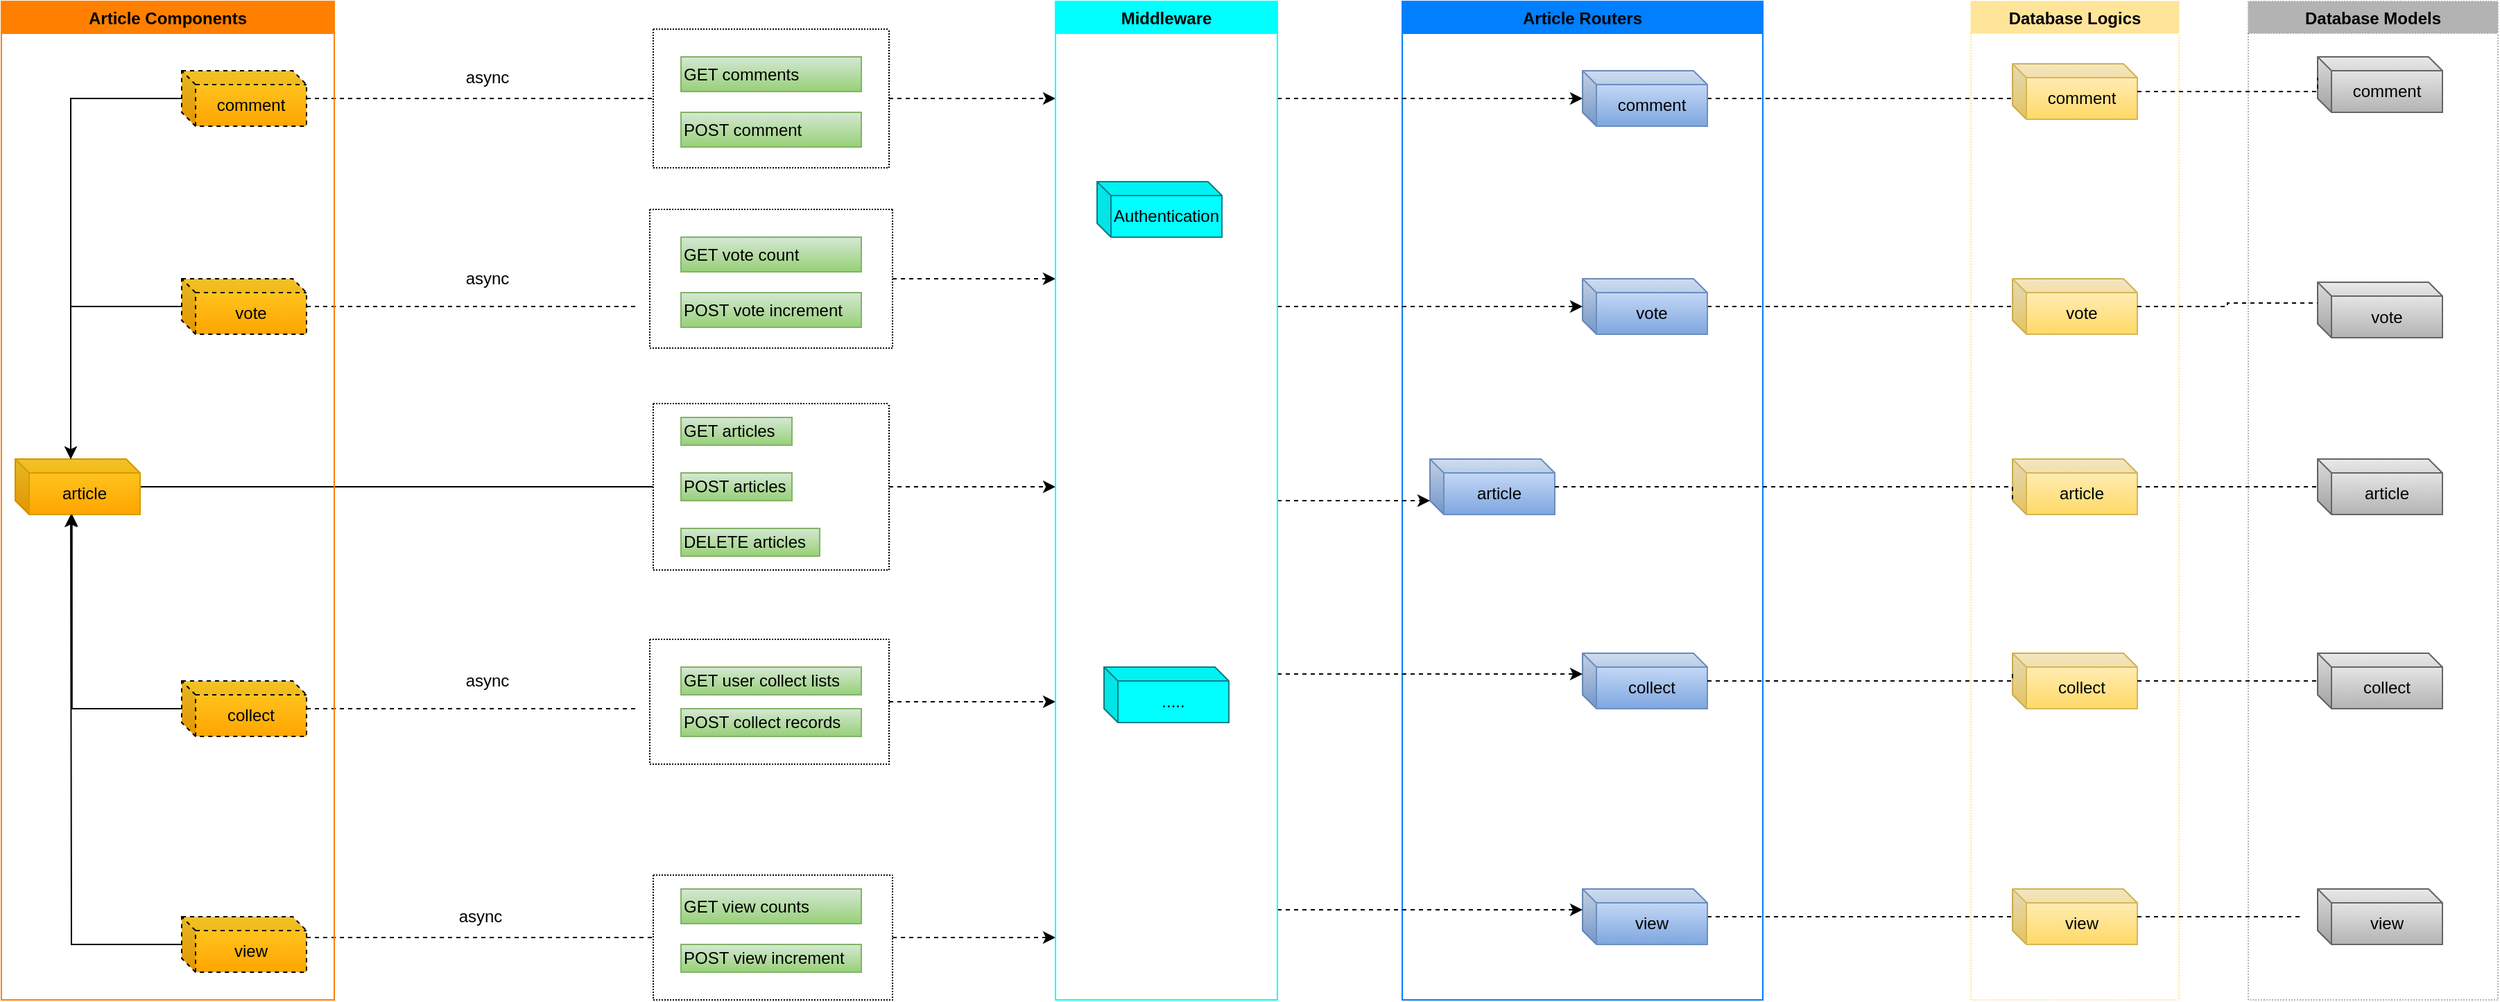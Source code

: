 <mxfile version="14.4.3" type="device" pages="4"><diagram id="kgpKYQtTHZ0yAKxKKP6v" name="overview of article componentsand routers"><mxGraphModel dx="2912" dy="1914" grid="1" gridSize="10" guides="1" tooltips="1" connect="1" arrows="1" fold="1" page="1" pageScale="1" pageWidth="850" pageHeight="1100" math="0" shadow="0"><root><mxCell id="0"/><mxCell id="1" parent="0"/><mxCell id="EoXH-8m91eace4Hnwdec-22" value="GET articles" style="whiteSpace=wrap;html=1;align=left;gradientColor=#97d077;fillColor=#d5e8d4;strokeColor=#82b366;" parent="1" vertex="1"><mxGeometry x="-360" y="-460" width="80" height="20" as="geometry"/></mxCell><mxCell id="EoXH-8m91eace4Hnwdec-23" value="POST articles" style="whiteSpace=wrap;html=1;align=left;gradientColor=#97d077;fillColor=#d5e8d4;strokeColor=#82b366;" parent="1" vertex="1"><mxGeometry x="-360" y="-420" width="80" height="20" as="geometry"/></mxCell><mxCell id="EoXH-8m91eace4Hnwdec-24" value="DELETE articles" style="whiteSpace=wrap;html=1;align=left;gradientColor=#97d077;fillColor=#d5e8d4;strokeColor=#82b366;" parent="1" vertex="1"><mxGeometry x="-360" y="-380" width="100" height="20" as="geometry"/></mxCell><mxCell id="EoXH-8m91eace4Hnwdec-25" value="POST view increment" style="whiteSpace=wrap;html=1;align=left;gradientColor=#97d077;fillColor=#d5e8d4;strokeColor=#82b366;" parent="1" vertex="1"><mxGeometry x="-360" y="-80" width="130" height="20" as="geometry"/></mxCell><mxCell id="EoXH-8m91eace4Hnwdec-27" value="GET user collect lists" style="whiteSpace=wrap;html=1;align=left;gradientColor=#97d077;fillColor=#d5e8d4;strokeColor=#82b366;" parent="1" vertex="1"><mxGeometry x="-360" y="-280" width="130" height="20" as="geometry"/></mxCell><mxCell id="EoXH-8m91eace4Hnwdec-28" value="POST collect records" style="whiteSpace=wrap;html=1;align=left;gradientColor=#97d077;fillColor=#d5e8d4;strokeColor=#82b366;" parent="1" vertex="1"><mxGeometry x="-360" y="-250" width="130" height="20" as="geometry"/></mxCell><mxCell id="EoXH-8m91eace4Hnwdec-29" value="GET view counts" style="whiteSpace=wrap;html=1;align=left;gradientColor=#97d077;fillColor=#d5e8d4;strokeColor=#82b366;" parent="1" vertex="1"><mxGeometry x="-360" y="-120" width="130" height="25" as="geometry"/></mxCell><mxCell id="EoXH-8m91eace4Hnwdec-31" value="POST vote increment" style="whiteSpace=wrap;html=1;align=left;gradientColor=#97d077;fillColor=#d5e8d4;strokeColor=#82b366;" parent="1" vertex="1"><mxGeometry x="-360" y="-550" width="130" height="25" as="geometry"/></mxCell><mxCell id="EoXH-8m91eace4Hnwdec-32" value="GET comments" style="whiteSpace=wrap;html=1;align=left;gradientColor=#97d077;fillColor=#d5e8d4;strokeColor=#82b366;" parent="1" vertex="1"><mxGeometry x="-360" y="-720" width="130" height="25" as="geometry"/></mxCell><mxCell id="EoXH-8m91eace4Hnwdec-33" value="POST comment" style="whiteSpace=wrap;html=1;align=left;gradientColor=#97d077;fillColor=#d5e8d4;strokeColor=#82b366;" parent="1" vertex="1"><mxGeometry x="-360" y="-680" width="130" height="25" as="geometry"/></mxCell><mxCell id="EoXH-8m91eace4Hnwdec-54" style="edgeStyle=orthogonalEdgeStyle;rounded=0;orthogonalLoop=1;jettySize=auto;html=1;entryX=0;entryY=0.5;entryDx=0;entryDy=0;endArrow=none;endFill=0;" parent="1" source="EoXH-8m91eace4Hnwdec-34" target="EoXH-8m91eace4Hnwdec-47" edge="1"><mxGeometry relative="1" as="geometry"/></mxCell><mxCell id="EoXH-8m91eace4Hnwdec-34" value="article" style="shape=cube;whiteSpace=wrap;html=1;boundedLbl=1;backgroundOutline=1;darkOpacity=0.05;darkOpacity2=0.1;gradientColor=#ffa500;fillColor=#ffcd28;strokeColor=#d79b00;size=10;" parent="1" vertex="1"><mxGeometry x="-840" y="-430" width="90" height="40" as="geometry"/></mxCell><mxCell id="EoXH-8m91eace4Hnwdec-42" style="edgeStyle=orthogonalEdgeStyle;rounded=0;orthogonalLoop=1;jettySize=auto;html=1;entryX=0;entryY=0;entryDx=40;entryDy=0;entryPerimeter=0;" parent="1" source="EoXH-8m91eace4Hnwdec-35" target="EoXH-8m91eace4Hnwdec-34" edge="1"><mxGeometry relative="1" as="geometry"/></mxCell><mxCell id="EoXH-8m91eace4Hnwdec-52" style="edgeStyle=orthogonalEdgeStyle;rounded=0;orthogonalLoop=1;jettySize=auto;html=1;dashed=1;endArrow=none;endFill=0;" parent="1" source="EoXH-8m91eace4Hnwdec-35" edge="1"><mxGeometry relative="1" as="geometry"><mxPoint x="-390" y="-540" as="targetPoint"/></mxGeometry></mxCell><mxCell id="EoXH-8m91eace4Hnwdec-35" value="vote" style="shape=cube;whiteSpace=wrap;html=1;boundedLbl=1;backgroundOutline=1;darkOpacity=0.05;darkOpacity2=0.1;gradientColor=#ffa500;fillColor=#ffcd28;size=10;dashed=1;" parent="1" vertex="1"><mxGeometry x="-720" y="-560" width="90" height="40" as="geometry"/></mxCell><mxCell id="EoXH-8m91eace4Hnwdec-41" style="edgeStyle=orthogonalEdgeStyle;rounded=0;orthogonalLoop=1;jettySize=auto;html=1;entryX=0;entryY=0;entryDx=40;entryDy=0;entryPerimeter=0;" parent="1" source="EoXH-8m91eace4Hnwdec-36" target="EoXH-8m91eace4Hnwdec-34" edge="1"><mxGeometry relative="1" as="geometry"/></mxCell><mxCell id="EoXH-8m91eace4Hnwdec-50" style="edgeStyle=orthogonalEdgeStyle;rounded=0;orthogonalLoop=1;jettySize=auto;html=1;entryX=0;entryY=0.5;entryDx=0;entryDy=0;dashed=1;endArrow=none;endFill=0;" parent="1" source="EoXH-8m91eace4Hnwdec-36" target="EoXH-8m91eace4Hnwdec-45" edge="1"><mxGeometry relative="1" as="geometry"/></mxCell><mxCell id="EoXH-8m91eace4Hnwdec-36" value="comment" style="shape=cube;whiteSpace=wrap;html=1;boundedLbl=1;backgroundOutline=1;darkOpacity=0.05;darkOpacity2=0.1;gradientColor=#ffa500;fillColor=#ffcd28;size=10;dashed=1;" parent="1" vertex="1"><mxGeometry x="-720" y="-710" width="90" height="40" as="geometry"/></mxCell><mxCell id="EoXH-8m91eace4Hnwdec-43" style="edgeStyle=orthogonalEdgeStyle;rounded=0;orthogonalLoop=1;jettySize=auto;html=1;entryX=0.454;entryY=0.993;entryDx=0;entryDy=0;entryPerimeter=0;" parent="1" source="EoXH-8m91eace4Hnwdec-37" target="EoXH-8m91eace4Hnwdec-34" edge="1"><mxGeometry relative="1" as="geometry"/></mxCell><mxCell id="EoXH-8m91eace4Hnwdec-56" style="edgeStyle=orthogonalEdgeStyle;rounded=0;orthogonalLoop=1;jettySize=auto;html=1;dashed=1;endArrow=none;endFill=0;" parent="1" source="EoXH-8m91eace4Hnwdec-37" edge="1"><mxGeometry relative="1" as="geometry"><mxPoint x="-390" y="-250" as="targetPoint"/></mxGeometry></mxCell><mxCell id="EoXH-8m91eace4Hnwdec-37" value="collect" style="shape=cube;whiteSpace=wrap;html=1;boundedLbl=1;backgroundOutline=1;darkOpacity=0.05;darkOpacity2=0.1;gradientColor=#ffa500;fillColor=#ffcd28;size=10;dashed=1;" parent="1" vertex="1"><mxGeometry x="-720" y="-270" width="90" height="40" as="geometry"/></mxCell><mxCell id="EoXH-8m91eace4Hnwdec-44" style="edgeStyle=orthogonalEdgeStyle;rounded=0;orthogonalLoop=1;jettySize=auto;html=1;" parent="1" source="EoXH-8m91eace4Hnwdec-39" edge="1"><mxGeometry relative="1" as="geometry"><mxPoint x="-800" y="-390" as="targetPoint"/></mxGeometry></mxCell><mxCell id="EoXH-8m91eace4Hnwdec-58" style="edgeStyle=orthogonalEdgeStyle;rounded=0;orthogonalLoop=1;jettySize=auto;html=1;entryX=0;entryY=0.5;entryDx=0;entryDy=0;dashed=1;endArrow=none;endFill=0;" parent="1" source="EoXH-8m91eace4Hnwdec-39" target="EoXH-8m91eace4Hnwdec-49" edge="1"><mxGeometry relative="1" as="geometry"><Array as="points"><mxPoint x="-570" y="-85"/><mxPoint x="-570" y="-85"/></Array></mxGeometry></mxCell><mxCell id="EoXH-8m91eace4Hnwdec-39" value="view" style="shape=cube;whiteSpace=wrap;html=1;boundedLbl=1;backgroundOutline=1;darkOpacity=0.05;darkOpacity2=0.1;gradientColor=#ffa500;fillColor=#ffcd28;size=10;dashed=1;" parent="1" vertex="1"><mxGeometry x="-720" y="-100" width="90" height="40" as="geometry"/></mxCell><mxCell id="EoXH-8m91eace4Hnwdec-40" value="Article Components" style="swimlane;fillColor=#FF8000;strokeColor=#FF8000;" parent="1" vertex="1"><mxGeometry x="-850" y="-760" width="240" height="720" as="geometry"/></mxCell><mxCell id="a6JT4oBtUC-o-IQayF1Q-2" style="edgeStyle=orthogonalEdgeStyle;rounded=0;orthogonalLoop=1;jettySize=auto;html=1;dashed=1;endArrow=classic;endFill=1;strokeColor=#000000;" parent="1" source="EoXH-8m91eace4Hnwdec-45" edge="1"><mxGeometry relative="1" as="geometry"><mxPoint x="-90" y="-690" as="targetPoint"/></mxGeometry></mxCell><mxCell id="EoXH-8m91eace4Hnwdec-45" value="" style="swimlane;strokeColor=#000000;startSize=0;dashed=1;dashPattern=1 1;" parent="1" vertex="1"><mxGeometry x="-380" y="-740" width="170" height="100" as="geometry"/></mxCell><mxCell id="a6JT4oBtUC-o-IQayF1Q-3" style="edgeStyle=orthogonalEdgeStyle;rounded=0;orthogonalLoop=1;jettySize=auto;html=1;dashed=1;endArrow=classic;endFill=1;strokeColor=#000000;" parent="1" source="EoXH-8m91eace4Hnwdec-46" edge="1"><mxGeometry relative="1" as="geometry"><mxPoint x="-90" y="-560" as="targetPoint"/></mxGeometry></mxCell><mxCell id="EoXH-8m91eace4Hnwdec-46" value="" style="swimlane;strokeColor=#000000;startSize=0;dashed=1;dashPattern=1 1;" parent="1" vertex="1"><mxGeometry x="-382.5" y="-610" width="175" height="100" as="geometry"/></mxCell><mxCell id="EoXH-8m91eace4Hnwdec-30" value="GET vote count" style="whiteSpace=wrap;html=1;align=left;gradientColor=#97d077;fillColor=#d5e8d4;strokeColor=#82b366;" parent="EoXH-8m91eace4Hnwdec-46" vertex="1"><mxGeometry x="22.5" y="20" width="130" height="25" as="geometry"/></mxCell><mxCell id="a6JT4oBtUC-o-IQayF1Q-4" style="edgeStyle=orthogonalEdgeStyle;rounded=0;orthogonalLoop=1;jettySize=auto;html=1;dashed=1;endArrow=classic;endFill=1;strokeColor=#000000;" parent="1" source="EoXH-8m91eace4Hnwdec-47" edge="1"><mxGeometry relative="1" as="geometry"><mxPoint x="-90" y="-410" as="targetPoint"/></mxGeometry></mxCell><mxCell id="EoXH-8m91eace4Hnwdec-47" value="" style="swimlane;strokeColor=#000000;startSize=0;dashed=1;dashPattern=1 1;" parent="1" vertex="1"><mxGeometry x="-380" y="-470" width="170" height="120" as="geometry"/></mxCell><mxCell id="a6JT4oBtUC-o-IQayF1Q-5" style="edgeStyle=orthogonalEdgeStyle;rounded=0;orthogonalLoop=1;jettySize=auto;html=1;dashed=1;endArrow=classic;endFill=1;strokeColor=#000000;" parent="1" source="EoXH-8m91eace4Hnwdec-48" edge="1"><mxGeometry relative="1" as="geometry"><mxPoint x="-90" y="-255" as="targetPoint"/></mxGeometry></mxCell><mxCell id="EoXH-8m91eace4Hnwdec-48" value="" style="swimlane;strokeColor=#000000;startSize=0;dashed=1;dashPattern=1 1;" parent="1" vertex="1"><mxGeometry x="-382.5" y="-300" width="172.5" height="90" as="geometry"/></mxCell><mxCell id="a6JT4oBtUC-o-IQayF1Q-6" style="edgeStyle=orthogonalEdgeStyle;rounded=0;orthogonalLoop=1;jettySize=auto;html=1;dashed=1;endArrow=classic;endFill=1;strokeColor=#000000;" parent="1" source="EoXH-8m91eace4Hnwdec-49" edge="1"><mxGeometry relative="1" as="geometry"><mxPoint x="-90" y="-85" as="targetPoint"/></mxGeometry></mxCell><mxCell id="EoXH-8m91eace4Hnwdec-49" value="" style="swimlane;strokeColor=#000000;startSize=0;dashed=1;dashPattern=1 1;" parent="1" vertex="1"><mxGeometry x="-380" y="-130" width="172.5" height="90" as="geometry"/></mxCell><mxCell id="EoXH-8m91eace4Hnwdec-60" value="async" style="text;html=1;align=center;verticalAlign=middle;resizable=0;points=[];autosize=1;" parent="1" vertex="1"><mxGeometry x="-525" y="-715" width="50" height="20" as="geometry"/></mxCell><mxCell id="EoXH-8m91eace4Hnwdec-62" value="async" style="text;html=1;align=center;verticalAlign=middle;resizable=0;points=[];autosize=1;" parent="1" vertex="1"><mxGeometry x="-525" y="-570" width="50" height="20" as="geometry"/></mxCell><mxCell id="EoXH-8m91eace4Hnwdec-64" value="async" style="text;html=1;align=center;verticalAlign=middle;resizable=0;points=[];autosize=1;" parent="1" vertex="1"><mxGeometry x="-525" y="-280" width="50" height="20" as="geometry"/></mxCell><mxCell id="EoXH-8m91eace4Hnwdec-66" value="async" style="text;html=1;align=center;verticalAlign=middle;resizable=0;points=[];autosize=1;" parent="1" vertex="1"><mxGeometry x="-530" y="-110" width="50" height="20" as="geometry"/></mxCell><mxCell id="nT9hWNMVRzKuX98URuYz-2" style="edgeStyle=orthogonalEdgeStyle;rounded=0;orthogonalLoop=1;jettySize=auto;html=1;dashed=1;endArrow=none;endFill=0;" parent="1" source="nT9hWNMVRzKuX98URuYz-3" target="nT9hWNMVRzKuX98URuYz-13" edge="1"><mxGeometry relative="1" as="geometry"/></mxCell><mxCell id="nT9hWNMVRzKuX98URuYz-3" value="vote" style="shape=cube;whiteSpace=wrap;html=1;boundedLbl=1;backgroundOutline=1;darkOpacity=0.05;darkOpacity2=0.1;gradientColor=#7ea6e0;fillColor=#dae8fc;strokeColor=#6c8ebf;size=10;" parent="1" vertex="1"><mxGeometry x="290" y="-560" width="90" height="40" as="geometry"/></mxCell><mxCell id="nT9hWNMVRzKuX98URuYz-4" style="edgeStyle=orthogonalEdgeStyle;rounded=0;orthogonalLoop=1;jettySize=auto;html=1;dashed=1;endArrow=none;endFill=0;" parent="1" source="nT9hWNMVRzKuX98URuYz-5" edge="1"><mxGeometry relative="1" as="geometry"><mxPoint x="600" y="-690" as="targetPoint"/></mxGeometry></mxCell><mxCell id="nT9hWNMVRzKuX98URuYz-5" value="comment" style="shape=cube;whiteSpace=wrap;html=1;boundedLbl=1;backgroundOutline=1;darkOpacity=0.05;darkOpacity2=0.1;gradientColor=#7ea6e0;fillColor=#dae8fc;strokeColor=#6c8ebf;size=10;" parent="1" vertex="1"><mxGeometry x="290" y="-710" width="90" height="40" as="geometry"/></mxCell><mxCell id="nT9hWNMVRzKuX98URuYz-6" style="edgeStyle=orthogonalEdgeStyle;rounded=0;orthogonalLoop=1;jettySize=auto;html=1;entryX=0;entryY=0;entryDx=0;entryDy=15;entryPerimeter=0;dashed=1;endArrow=none;endFill=0;" parent="1" source="nT9hWNMVRzKuX98URuYz-7" target="nT9hWNMVRzKuX98URuYz-16" edge="1"><mxGeometry relative="1" as="geometry"><Array as="points"><mxPoint x="600" y="-100"/></Array></mxGeometry></mxCell><mxCell id="nT9hWNMVRzKuX98URuYz-7" value="view" style="shape=cube;whiteSpace=wrap;html=1;boundedLbl=1;backgroundOutline=1;darkOpacity=0.05;darkOpacity2=0.1;gradientColor=#7ea6e0;fillColor=#dae8fc;strokeColor=#6c8ebf;size=10;" parent="1" vertex="1"><mxGeometry x="290" y="-120" width="90" height="40" as="geometry"/></mxCell><mxCell id="nT9hWNMVRzKuX98URuYz-8" value="Article Routers" style="swimlane;fillColor=#007FFF;strokeColor=#007FFF;" parent="1" vertex="1"><mxGeometry x="160" y="-760" width="260" height="720" as="geometry"/></mxCell><mxCell id="nT9hWNMVRzKuX98URuYz-9" value="collect" style="shape=cube;whiteSpace=wrap;html=1;boundedLbl=1;backgroundOutline=1;darkOpacity=0.05;darkOpacity2=0.1;gradientColor=#7ea6e0;fillColor=#dae8fc;strokeColor=#6c8ebf;size=10;" parent="nT9hWNMVRzKuX98URuYz-8" vertex="1"><mxGeometry x="130" y="470" width="90" height="40" as="geometry"/></mxCell><mxCell id="nT9hWNMVRzKuX98URuYz-10" value="article" style="shape=cube;whiteSpace=wrap;html=1;boundedLbl=1;backgroundOutline=1;darkOpacity=0.05;darkOpacity2=0.1;gradientColor=#7ea6e0;fillColor=#dae8fc;strokeColor=#6c8ebf;size=10;" parent="nT9hWNMVRzKuX98URuYz-8" vertex="1"><mxGeometry x="20" y="330" width="90" height="40" as="geometry"/></mxCell><mxCell id="nT9hWNMVRzKuX98URuYz-11" value="Database Logics" style="swimlane;dashed=1;dashPattern=1 1;fillColor=#FFE599;strokeColor=#FFE599;" parent="1" vertex="1"><mxGeometry x="570" y="-760" width="150" height="720" as="geometry"/></mxCell><mxCell id="nT9hWNMVRzKuX98URuYz-12" value="comment" style="shape=cube;whiteSpace=wrap;html=1;boundedLbl=1;backgroundOutline=1;darkOpacity=0.05;darkOpacity2=0.1;gradientColor=#ffd966;fillColor=#fff2cc;strokeColor=#d6b656;size=10;" parent="nT9hWNMVRzKuX98URuYz-11" vertex="1"><mxGeometry x="30" y="45" width="90" height="40" as="geometry"/></mxCell><mxCell id="nT9hWNMVRzKuX98URuYz-13" value="vote" style="shape=cube;whiteSpace=wrap;html=1;boundedLbl=1;backgroundOutline=1;darkOpacity=0.05;darkOpacity2=0.1;gradientColor=#ffd966;fillColor=#fff2cc;strokeColor=#d6b656;size=10;" parent="nT9hWNMVRzKuX98URuYz-11" vertex="1"><mxGeometry x="30" y="200" width="90" height="40" as="geometry"/></mxCell><mxCell id="nT9hWNMVRzKuX98URuYz-14" value="article" style="shape=cube;whiteSpace=wrap;html=1;boundedLbl=1;backgroundOutline=1;darkOpacity=0.05;darkOpacity2=0.1;gradientColor=#ffd966;fillColor=#fff2cc;strokeColor=#d6b656;size=10;" parent="nT9hWNMVRzKuX98URuYz-11" vertex="1"><mxGeometry x="30" y="330" width="90" height="40" as="geometry"/></mxCell><mxCell id="nT9hWNMVRzKuX98URuYz-15" value="collect" style="shape=cube;whiteSpace=wrap;html=1;boundedLbl=1;backgroundOutline=1;darkOpacity=0.05;darkOpacity2=0.1;gradientColor=#ffd966;fillColor=#fff2cc;strokeColor=#d6b656;size=10;" parent="nT9hWNMVRzKuX98URuYz-11" vertex="1"><mxGeometry x="30" y="470" width="90" height="40" as="geometry"/></mxCell><mxCell id="nT9hWNMVRzKuX98URuYz-16" value="view" style="shape=cube;whiteSpace=wrap;html=1;boundedLbl=1;backgroundOutline=1;darkOpacity=0.05;darkOpacity2=0.1;gradientColor=#ffd966;fillColor=#fff2cc;strokeColor=#d6b656;size=10;" parent="nT9hWNMVRzKuX98URuYz-11" vertex="1"><mxGeometry x="30" y="640" width="90" height="40" as="geometry"/></mxCell><mxCell id="nT9hWNMVRzKuX98URuYz-17" style="edgeStyle=orthogonalEdgeStyle;rounded=0;orthogonalLoop=1;jettySize=auto;html=1;entryX=0;entryY=0;entryDx=0;entryDy=30;entryPerimeter=0;dashed=1;endArrow=none;endFill=0;" parent="1" source="nT9hWNMVRzKuX98URuYz-10" target="nT9hWNMVRzKuX98URuYz-14" edge="1"><mxGeometry relative="1" as="geometry"><Array as="points"><mxPoint x="600" y="-410"/></Array></mxGeometry></mxCell><mxCell id="nT9hWNMVRzKuX98URuYz-18" style="edgeStyle=orthogonalEdgeStyle;rounded=0;orthogonalLoop=1;jettySize=auto;html=1;entryX=0;entryY=0;entryDx=0;entryDy=15;entryPerimeter=0;dashed=1;endArrow=none;endFill=0;" parent="1" source="nT9hWNMVRzKuX98URuYz-9" target="nT9hWNMVRzKuX98URuYz-15" edge="1"><mxGeometry relative="1" as="geometry"><Array as="points"><mxPoint x="600" y="-270"/></Array></mxGeometry></mxCell><mxCell id="nT9hWNMVRzKuX98URuYz-19" value="comment" style="shape=cube;whiteSpace=wrap;html=1;boundedLbl=1;backgroundOutline=1;darkOpacity=0.05;darkOpacity2=0.1;gradientColor=#b3b3b3;fillColor=#f5f5f5;strokeColor=#666666;size=10;" parent="1" vertex="1"><mxGeometry x="820" y="-720" width="90" height="40" as="geometry"/></mxCell><mxCell id="nT9hWNMVRzKuX98URuYz-20" value="vote" style="shape=cube;whiteSpace=wrap;html=1;boundedLbl=1;backgroundOutline=1;darkOpacity=0.05;darkOpacity2=0.1;gradientColor=#b3b3b3;fillColor=#f5f5f5;strokeColor=#666666;size=10;" parent="1" vertex="1"><mxGeometry x="820" y="-557.5" width="90" height="40" as="geometry"/></mxCell><mxCell id="nT9hWNMVRzKuX98URuYz-21" value="article" style="shape=cube;whiteSpace=wrap;html=1;boundedLbl=1;backgroundOutline=1;darkOpacity=0.05;darkOpacity2=0.1;gradientColor=#b3b3b3;fillColor=#f5f5f5;strokeColor=#666666;size=10;" parent="1" vertex="1"><mxGeometry x="820" y="-430" width="90" height="40" as="geometry"/></mxCell><mxCell id="nT9hWNMVRzKuX98URuYz-22" value="collect" style="shape=cube;whiteSpace=wrap;html=1;boundedLbl=1;backgroundOutline=1;darkOpacity=0.05;darkOpacity2=0.1;gradientColor=#b3b3b3;fillColor=#f5f5f5;strokeColor=#666666;size=10;" parent="1" vertex="1"><mxGeometry x="820" y="-290" width="90" height="40" as="geometry"/></mxCell><mxCell id="nT9hWNMVRzKuX98URuYz-23" value="view" style="shape=cube;whiteSpace=wrap;html=1;boundedLbl=1;backgroundOutline=1;darkOpacity=0.05;darkOpacity2=0.1;gradientColor=#b3b3b3;fillColor=#f5f5f5;strokeColor=#666666;size=10;" parent="1" vertex="1"><mxGeometry x="820" y="-120" width="90" height="40" as="geometry"/></mxCell><mxCell id="nT9hWNMVRzKuX98URuYz-24" value="Database Models" style="swimlane;dashed=1;dashPattern=1 1;fillColor=#B3B3B3;strokeColor=#B3B3B3;" parent="1" vertex="1"><mxGeometry x="770" y="-760" width="180" height="720" as="geometry"/></mxCell><mxCell id="nT9hWNMVRzKuX98URuYz-25" style="edgeStyle=orthogonalEdgeStyle;rounded=0;orthogonalLoop=1;jettySize=auto;html=1;entryX=0;entryY=0;entryDx=0;entryDy=15;entryPerimeter=0;dashed=1;endArrow=none;endFill=0;" parent="1" source="nT9hWNMVRzKuX98URuYz-12" target="nT9hWNMVRzKuX98URuYz-19" edge="1"><mxGeometry relative="1" as="geometry"><Array as="points"><mxPoint x="820" y="-695"/></Array></mxGeometry></mxCell><mxCell id="nT9hWNMVRzKuX98URuYz-26" style="edgeStyle=orthogonalEdgeStyle;rounded=0;orthogonalLoop=1;jettySize=auto;html=1;entryX=0;entryY=0;entryDx=0;entryDy=15;entryPerimeter=0;dashed=1;endArrow=none;endFill=0;" parent="1" source="nT9hWNMVRzKuX98URuYz-13" target="nT9hWNMVRzKuX98URuYz-20" edge="1"><mxGeometry relative="1" as="geometry"/></mxCell><mxCell id="nT9hWNMVRzKuX98URuYz-27" style="edgeStyle=orthogonalEdgeStyle;rounded=0;orthogonalLoop=1;jettySize=auto;html=1;dashed=1;endArrow=none;endFill=0;" parent="1" source="nT9hWNMVRzKuX98URuYz-14" edge="1"><mxGeometry relative="1" as="geometry"><mxPoint x="820" y="-410" as="targetPoint"/></mxGeometry></mxCell><mxCell id="nT9hWNMVRzKuX98URuYz-28" style="edgeStyle=orthogonalEdgeStyle;rounded=0;orthogonalLoop=1;jettySize=auto;html=1;dashed=1;endArrow=none;endFill=0;" parent="1" source="nT9hWNMVRzKuX98URuYz-15" target="nT9hWNMVRzKuX98URuYz-22" edge="1"><mxGeometry relative="1" as="geometry"/></mxCell><mxCell id="nT9hWNMVRzKuX98URuYz-29" style="edgeStyle=orthogonalEdgeStyle;rounded=0;orthogonalLoop=1;jettySize=auto;html=1;dashed=1;endArrow=none;endFill=0;" parent="1" source="nT9hWNMVRzKuX98URuYz-16" edge="1"><mxGeometry relative="1" as="geometry"><mxPoint x="810" y="-100" as="targetPoint"/></mxGeometry></mxCell><mxCell id="a6JT4oBtUC-o-IQayF1Q-8" style="edgeStyle=orthogonalEdgeStyle;rounded=0;orthogonalLoop=1;jettySize=auto;html=1;dashed=1;endArrow=classic;endFill=1;strokeColor=#000000;" parent="1" source="nT9hWNMVRzKuX98URuYz-31" target="nT9hWNMVRzKuX98URuYz-5" edge="1"><mxGeometry relative="1" as="geometry"><Array as="points"><mxPoint x="100" y="-690"/><mxPoint x="100" y="-690"/></Array></mxGeometry></mxCell><mxCell id="a6JT4oBtUC-o-IQayF1Q-9" style="edgeStyle=orthogonalEdgeStyle;rounded=0;orthogonalLoop=1;jettySize=auto;html=1;dashed=1;endArrow=classic;endFill=1;strokeColor=#000000;" parent="1" source="nT9hWNMVRzKuX98URuYz-31" edge="1"><mxGeometry relative="1" as="geometry"><mxPoint x="290" y="-540" as="targetPoint"/><Array as="points"><mxPoint x="130" y="-540"/><mxPoint x="130" y="-540"/></Array></mxGeometry></mxCell><mxCell id="a6JT4oBtUC-o-IQayF1Q-10" style="edgeStyle=orthogonalEdgeStyle;rounded=0;orthogonalLoop=1;jettySize=auto;html=1;entryX=0;entryY=0;entryDx=0;entryDy=30;entryPerimeter=0;dashed=1;endArrow=classic;endFill=1;strokeColor=#000000;" parent="1" source="nT9hWNMVRzKuX98URuYz-31" target="nT9hWNMVRzKuX98URuYz-10" edge="1"><mxGeometry relative="1" as="geometry"/></mxCell><mxCell id="a6JT4oBtUC-o-IQayF1Q-11" style="edgeStyle=orthogonalEdgeStyle;rounded=0;orthogonalLoop=1;jettySize=auto;html=1;entryX=0;entryY=0;entryDx=0;entryDy=15;entryPerimeter=0;dashed=1;endArrow=classic;endFill=1;strokeColor=#000000;" parent="1" source="nT9hWNMVRzKuX98URuYz-31" target="nT9hWNMVRzKuX98URuYz-9" edge="1"><mxGeometry relative="1" as="geometry"><Array as="points"><mxPoint x="130" y="-275"/><mxPoint x="130" y="-275"/></Array></mxGeometry></mxCell><mxCell id="a6JT4oBtUC-o-IQayF1Q-12" style="edgeStyle=orthogonalEdgeStyle;rounded=0;orthogonalLoop=1;jettySize=auto;html=1;entryX=0;entryY=0;entryDx=0;entryDy=15;entryPerimeter=0;dashed=1;endArrow=classic;endFill=1;strokeColor=#000000;" parent="1" source="nT9hWNMVRzKuX98URuYz-31" target="nT9hWNMVRzKuX98URuYz-7" edge="1"><mxGeometry relative="1" as="geometry"><Array as="points"><mxPoint x="130" y="-105"/><mxPoint x="130" y="-105"/></Array></mxGeometry></mxCell><mxCell id="nT9hWNMVRzKuX98URuYz-31" value="Middleware" style="swimlane;fillColor=#00FFFF;strokeColor=#00FFFF;" parent="1" vertex="1"><mxGeometry x="-90" y="-760" width="160" height="720" as="geometry"/></mxCell><mxCell id="nT9hWNMVRzKuX98URuYz-1" value="Authentication" style="shape=cube;whiteSpace=wrap;html=1;boundedLbl=1;backgroundOutline=1;darkOpacity=0.05;darkOpacity2=0.1;size=10;strokeColor=#0e8088;fillColor=#00FFFF;" parent="nT9hWNMVRzKuX98URuYz-31" vertex="1"><mxGeometry x="30" y="130" width="90" height="40" as="geometry"/></mxCell><mxCell id="a6JT4oBtUC-o-IQayF1Q-1" value="....." style="shape=cube;whiteSpace=wrap;html=1;boundedLbl=1;backgroundOutline=1;darkOpacity=0.05;darkOpacity2=0.1;size=10;strokeColor=#0e8088;fillColor=#00FFFF;" parent="nT9hWNMVRzKuX98URuYz-31" vertex="1"><mxGeometry x="35" y="480" width="90" height="40" as="geometry"/></mxCell></root></mxGraphModel></diagram><diagram id="Rq508k5mG4TKKnJNUUX9" name="Article workflow"><mxGraphModel dx="2400" dy="1716" grid="1" gridSize="10" guides="1" tooltips="1" connect="1" arrows="1" fold="1" page="1" pageScale="1" pageWidth="850" pageHeight="1100" math="0" shadow="0"><root><mxCell id="b-l1aiZ_7_u8t-UVN0DH-0"/><mxCell id="b-l1aiZ_7_u8t-UVN0DH-1" parent="b-l1aiZ_7_u8t-UVN0DH-0"/><mxCell id="o_Lkum4bc-BMe9GKL807-1" style="edgeStyle=orthogonalEdgeStyle;rounded=0;orthogonalLoop=1;jettySize=auto;html=1;entryX=0;entryY=0.5;entryDx=0;entryDy=0;dashed=1;endArrow=classic;endFill=1;" edge="1" parent="b-l1aiZ_7_u8t-UVN0DH-1" source="znqoWpm05m0-r_k_egu4-0" target="o_Lkum4bc-BMe9GKL807-0"><mxGeometry relative="1" as="geometry"/></mxCell><mxCell id="znqoWpm05m0-r_k_egu4-0" value="&amp;lt;Article /&amp;gt;" style="shape=cube;whiteSpace=wrap;html=1;boundedLbl=1;backgroundOutline=1;darkOpacity=0.05;darkOpacity2=0.1;gradientColor=#ffa500;fillColor=#ffcd28;strokeColor=#d79b00;size=10;" vertex="1" parent="b-l1aiZ_7_u8t-UVN0DH-1"><mxGeometry x="-760" y="-840" width="90" height="40" as="geometry"/></mxCell><mxCell id="LP9cBJ5yucyApseqo-a6-1" style="edgeStyle=orthogonalEdgeStyle;rounded=0;orthogonalLoop=1;jettySize=auto;html=1;dashed=1;endArrow=classic;endFill=1;" edge="1" parent="b-l1aiZ_7_u8t-UVN0DH-1" source="o_Lkum4bc-BMe9GKL807-0"><mxGeometry relative="1" as="geometry"><mxPoint x="-330" y="-820" as="targetPoint"/></mxGeometry></mxCell><mxCell id="o_Lkum4bc-BMe9GKL807-0" value="GET /article/list?page=1" style="whiteSpace=wrap;html=1;align=left;gradientColor=#97d077;fillColor=#d5e8d4;strokeColor=#82b366;" vertex="1" parent="b-l1aiZ_7_u8t-UVN0DH-1"><mxGeometry x="-560" y="-835" width="150" height="30" as="geometry"/></mxCell><mxCell id="LP9cBJ5yucyApseqo-a6-2" style="edgeStyle=orthogonalEdgeStyle;rounded=0;orthogonalLoop=1;jettySize=auto;html=1;entryX=0.018;entryY=0.565;entryDx=0;entryDy=0;entryPerimeter=0;dashed=1;endArrow=classic;endFill=1;" edge="1" parent="b-l1aiZ_7_u8t-UVN0DH-1" source="c2pnvbfKH22uXrOR_PxM-0" target="uAwfvfnnGGtpOqNULtmg-0"><mxGeometry relative="1" as="geometry"><Array as="points"><mxPoint x="-220" y="-817"/><mxPoint x="-220" y="-817"/></Array></mxGeometry></mxCell><mxCell id="LP9cBJ5yucyApseqo-a6-12" style="edgeStyle=orthogonalEdgeStyle;rounded=0;orthogonalLoop=1;jettySize=auto;html=1;entryX=0;entryY=0;entryDx=90;entryDy=25;entryPerimeter=0;dashed=1;endArrow=classic;endFill=1;strokeColor=#FF0000;" edge="1" parent="b-l1aiZ_7_u8t-UVN0DH-1" source="c2pnvbfKH22uXrOR_PxM-0" target="LP9cBJ5yucyApseqo-a6-11"><mxGeometry relative="1" as="geometry"><Array as="points"><mxPoint x="-285" y="-735"/></Array></mxGeometry></mxCell><mxCell id="c2pnvbfKH22uXrOR_PxM-0" value="article" style="shape=cube;whiteSpace=wrap;html=1;boundedLbl=1;backgroundOutline=1;darkOpacity=0.05;darkOpacity2=0.1;gradientColor=#7ea6e0;fillColor=#dae8fc;strokeColor=#6c8ebf;size=10;" vertex="1" parent="b-l1aiZ_7_u8t-UVN0DH-1"><mxGeometry x="-330" y="-840" width="90" height="40" as="geometry"/></mxCell><mxCell id="LP9cBJ5yucyApseqo-a6-3" style="edgeStyle=orthogonalEdgeStyle;rounded=0;orthogonalLoop=1;jettySize=auto;html=1;dashed=1;endArrow=classic;endFill=1;" edge="1" parent="b-l1aiZ_7_u8t-UVN0DH-1" source="uAwfvfnnGGtpOqNULtmg-0" target="LP9cBJ5yucyApseqo-a6-0"><mxGeometry relative="1" as="geometry"/></mxCell><mxCell id="uAwfvfnnGGtpOqNULtmg-0" value="article" style="shape=cube;whiteSpace=wrap;html=1;boundedLbl=1;backgroundOutline=1;darkOpacity=0.05;darkOpacity2=0.1;gradientColor=#ffd966;fillColor=#fff2cc;strokeColor=#d6b656;size=10;" vertex="1" parent="b-l1aiZ_7_u8t-UVN0DH-1"><mxGeometry x="-160" y="-840" width="90" height="40" as="geometry"/></mxCell><mxCell id="LP9cBJ5yucyApseqo-a6-8" style="edgeStyle=orthogonalEdgeStyle;rounded=0;orthogonalLoop=1;jettySize=auto;html=1;entryX=0.529;entryY=0.005;entryDx=0;entryDy=0;entryPerimeter=0;dashed=1;endArrow=classic;endFill=1;strokeColor=#FF0000;" edge="1" parent="b-l1aiZ_7_u8t-UVN0DH-1" source="LP9cBJ5yucyApseqo-a6-0" target="c2pnvbfKH22uXrOR_PxM-0"><mxGeometry relative="1" as="geometry"><Array as="points"><mxPoint x="85" y="-860"/><mxPoint x="-282" y="-860"/></Array></mxGeometry></mxCell><mxCell id="LP9cBJ5yucyApseqo-a6-0" value="article" style="shape=cube;whiteSpace=wrap;html=1;boundedLbl=1;backgroundOutline=1;darkOpacity=0.05;darkOpacity2=0.1;gradientColor=#b3b3b3;fillColor=#f5f5f5;strokeColor=#666666;size=10;" vertex="1" parent="b-l1aiZ_7_u8t-UVN0DH-1"><mxGeometry x="40" y="-840" width="90" height="40" as="geometry"/></mxCell><mxCell id="LP9cBJ5yucyApseqo-a6-4" value="fetch()" style="text;html=1;align=center;verticalAlign=middle;resizable=0;points=[];autosize=1;" vertex="1" parent="b-l1aiZ_7_u8t-UVN0DH-1"><mxGeometry x="-645" y="-850" width="50" height="20" as="geometry"/></mxCell><mxCell id="LP9cBJ5yucyApseqo-a6-5" value="forward" style="text;html=1;align=center;verticalAlign=middle;resizable=0;points=[];autosize=1;" vertex="1" parent="b-l1aiZ_7_u8t-UVN0DH-1"><mxGeometry x="-400" y="-840" width="60" height="20" as="geometry"/></mxCell><mxCell id="LP9cBJ5yucyApseqo-a6-6" value="query call" style="text;html=1;align=center;verticalAlign=middle;resizable=0;points=[];autosize=1;" vertex="1" parent="b-l1aiZ_7_u8t-UVN0DH-1"><mxGeometry x="-235" y="-840" width="70" height="20" as="geometry"/></mxCell><mxCell id="LP9cBJ5yucyApseqo-a6-7" value="execute query" style="text;html=1;align=center;verticalAlign=middle;resizable=0;points=[];autosize=1;" vertex="1" parent="b-l1aiZ_7_u8t-UVN0DH-1"><mxGeometry x="-65" y="-840" width="90" height="20" as="geometry"/></mxCell><mxCell id="LP9cBJ5yucyApseqo-a6-9" value="return query results" style="text;html=1;align=center;verticalAlign=middle;resizable=0;points=[];autosize=1;" vertex="1" parent="b-l1aiZ_7_u8t-UVN0DH-1"><mxGeometry x="-175" y="-880" width="120" height="20" as="geometry"/></mxCell><mxCell id="LP9cBJ5yucyApseqo-a6-11" value="&amp;lt;ArticleList /&amp;gt;" style="shape=cube;whiteSpace=wrap;html=1;boundedLbl=1;backgroundOutline=1;darkOpacity=0.05;darkOpacity2=0.1;gradientColor=#ffa500;fillColor=#ffcd28;strokeColor=#d79b00;size=10;" vertex="1" parent="b-l1aiZ_7_u8t-UVN0DH-1"><mxGeometry x="-760" y="-760" width="90" height="40" as="geometry"/></mxCell><mxCell id="LP9cBJ5yucyApseqo-a6-13" value="render()" style="text;html=1;align=center;verticalAlign=middle;resizable=0;points=[];autosize=1;" vertex="1" parent="b-l1aiZ_7_u8t-UVN0DH-1"><mxGeometry x="-545" y="-760" width="60" height="20" as="geometry"/></mxCell><mxCell id="ZyMSej5Mp1i030XHKW24-0" value="Loading the article lists of users" style="swimlane;strokeColor=#82b366;fillColor=#d5e8d4;gradientColor=#97d077;" vertex="1" parent="b-l1aiZ_7_u8t-UVN0DH-1"><mxGeometry x="-770" y="-900" width="930" height="190" as="geometry"/></mxCell><mxCell id="t-lSYICXRUS8LL5fgInu-120" style="edgeStyle=orthogonalEdgeStyle;rounded=0;orthogonalLoop=1;jettySize=auto;html=1;entryX=0;entryY=0.5;entryDx=0;entryDy=0;dashed=1;endArrow=classic;endFill=1;" edge="1" parent="b-l1aiZ_7_u8t-UVN0DH-1" source="t-lSYICXRUS8LL5fgInu-121" target="t-lSYICXRUS8LL5fgInu-123"><mxGeometry relative="1" as="geometry"/></mxCell><mxCell id="t-lSYICXRUS8LL5fgInu-121" value="&amp;lt;ArticleList /&amp;gt;" style="shape=cube;whiteSpace=wrap;html=1;boundedLbl=1;backgroundOutline=1;darkOpacity=0.05;darkOpacity2=0.1;gradientColor=#ffa500;fillColor=#ffcd28;strokeColor=#d79b00;size=10;" vertex="1" parent="b-l1aiZ_7_u8t-UVN0DH-1"><mxGeometry x="-760" y="-610" width="90" height="40" as="geometry"/></mxCell><mxCell id="t-lSYICXRUS8LL5fgInu-122" style="edgeStyle=orthogonalEdgeStyle;rounded=0;orthogonalLoop=1;jettySize=auto;html=1;dashed=1;endArrow=classic;endFill=1;" edge="1" parent="b-l1aiZ_7_u8t-UVN0DH-1" source="t-lSYICXRUS8LL5fgInu-123"><mxGeometry relative="1" as="geometry"><mxPoint x="-330" y="-590" as="targetPoint"/></mxGeometry></mxCell><mxCell id="t-lSYICXRUS8LL5fgInu-123" value="GET /article/:id" style="whiteSpace=wrap;html=1;align=left;gradientColor=#97d077;fillColor=#d5e8d4;strokeColor=#82b366;" vertex="1" parent="b-l1aiZ_7_u8t-UVN0DH-1"><mxGeometry x="-560" y="-605" width="100" height="30" as="geometry"/></mxCell><mxCell id="t-lSYICXRUS8LL5fgInu-124" style="edgeStyle=orthogonalEdgeStyle;rounded=0;orthogonalLoop=1;jettySize=auto;html=1;entryX=0.018;entryY=0.565;entryDx=0;entryDy=0;entryPerimeter=0;dashed=1;endArrow=classic;endFill=1;" edge="1" parent="b-l1aiZ_7_u8t-UVN0DH-1" source="t-lSYICXRUS8LL5fgInu-126" target="t-lSYICXRUS8LL5fgInu-128"><mxGeometry relative="1" as="geometry"><Array as="points"><mxPoint x="-220" y="-587"/><mxPoint x="-220" y="-587"/></Array></mxGeometry></mxCell><mxCell id="t-lSYICXRUS8LL5fgInu-125" style="edgeStyle=orthogonalEdgeStyle;rounded=0;orthogonalLoop=1;jettySize=auto;html=1;entryX=0;entryY=0;entryDx=100;entryDy=25;entryPerimeter=0;dashed=1;endArrow=classic;endFill=1;strokeColor=#FF0000;" edge="1" parent="b-l1aiZ_7_u8t-UVN0DH-1" source="t-lSYICXRUS8LL5fgInu-126" target="t-lSYICXRUS8LL5fgInu-136"><mxGeometry relative="1" as="geometry"><Array as="points"><mxPoint x="-285" y="-505"/></Array></mxGeometry></mxCell><mxCell id="t-lSYICXRUS8LL5fgInu-126" value="article" style="shape=cube;whiteSpace=wrap;html=1;boundedLbl=1;backgroundOutline=1;darkOpacity=0.05;darkOpacity2=0.1;gradientColor=#7ea6e0;fillColor=#dae8fc;strokeColor=#6c8ebf;size=10;" vertex="1" parent="b-l1aiZ_7_u8t-UVN0DH-1"><mxGeometry x="-330" y="-610" width="90" height="40" as="geometry"/></mxCell><mxCell id="t-lSYICXRUS8LL5fgInu-127" style="edgeStyle=orthogonalEdgeStyle;rounded=0;orthogonalLoop=1;jettySize=auto;html=1;dashed=1;endArrow=classic;endFill=1;" edge="1" parent="b-l1aiZ_7_u8t-UVN0DH-1" source="t-lSYICXRUS8LL5fgInu-128" target="t-lSYICXRUS8LL5fgInu-130"><mxGeometry relative="1" as="geometry"/></mxCell><mxCell id="t-lSYICXRUS8LL5fgInu-128" value="article" style="shape=cube;whiteSpace=wrap;html=1;boundedLbl=1;backgroundOutline=1;darkOpacity=0.05;darkOpacity2=0.1;gradientColor=#ffd966;fillColor=#fff2cc;strokeColor=#d6b656;size=10;" vertex="1" parent="b-l1aiZ_7_u8t-UVN0DH-1"><mxGeometry x="-160" y="-610" width="90" height="40" as="geometry"/></mxCell><mxCell id="t-lSYICXRUS8LL5fgInu-129" style="edgeStyle=orthogonalEdgeStyle;rounded=0;orthogonalLoop=1;jettySize=auto;html=1;entryX=0.529;entryY=0.005;entryDx=0;entryDy=0;entryPerimeter=0;dashed=1;endArrow=classic;endFill=1;strokeColor=#FF0000;" edge="1" parent="b-l1aiZ_7_u8t-UVN0DH-1" source="t-lSYICXRUS8LL5fgInu-130" target="t-lSYICXRUS8LL5fgInu-126"><mxGeometry relative="1" as="geometry"><Array as="points"><mxPoint x="85" y="-630"/><mxPoint x="-282" y="-630"/></Array></mxGeometry></mxCell><mxCell id="t-lSYICXRUS8LL5fgInu-130" value="article" style="shape=cube;whiteSpace=wrap;html=1;boundedLbl=1;backgroundOutline=1;darkOpacity=0.05;darkOpacity2=0.1;gradientColor=#b3b3b3;fillColor=#f5f5f5;strokeColor=#666666;size=10;" vertex="1" parent="b-l1aiZ_7_u8t-UVN0DH-1"><mxGeometry x="40" y="-610" width="90" height="40" as="geometry"/></mxCell><mxCell id="t-lSYICXRUS8LL5fgInu-131" value="fetch()" style="text;html=1;align=center;verticalAlign=middle;resizable=0;points=[];autosize=1;" vertex="1" parent="b-l1aiZ_7_u8t-UVN0DH-1"><mxGeometry x="-645" y="-620" width="50" height="20" as="geometry"/></mxCell><mxCell id="t-lSYICXRUS8LL5fgInu-132" value="query call" style="text;html=1;align=center;verticalAlign=middle;resizable=0;points=[];autosize=1;" vertex="1" parent="b-l1aiZ_7_u8t-UVN0DH-1"><mxGeometry x="-235" y="-610" width="70" height="20" as="geometry"/></mxCell><mxCell id="t-lSYICXRUS8LL5fgInu-133" value="execute query" style="text;html=1;align=center;verticalAlign=middle;resizable=0;points=[];autosize=1;" vertex="1" parent="b-l1aiZ_7_u8t-UVN0DH-1"><mxGeometry x="-65" y="-610" width="90" height="20" as="geometry"/></mxCell><mxCell id="t-lSYICXRUS8LL5fgInu-134" value="return query results" style="text;html=1;align=center;verticalAlign=middle;resizable=0;points=[];autosize=1;" vertex="1" parent="b-l1aiZ_7_u8t-UVN0DH-1"><mxGeometry x="-175" y="-650" width="120" height="20" as="geometry"/></mxCell><mxCell id="t-lSYICXRUS8LL5fgInu-135" style="edgeStyle=orthogonalEdgeStyle;rounded=0;orthogonalLoop=1;jettySize=auto;html=1;entryX=0;entryY=0.5;entryDx=0;entryDy=0;dashed=1;endArrow=classic;endFill=1;" edge="1" parent="b-l1aiZ_7_u8t-UVN0DH-1" source="t-lSYICXRUS8LL5fgInu-136" target="t-lSYICXRUS8LL5fgInu-138"><mxGeometry relative="1" as="geometry"><Array as="points"><mxPoint x="-710" y="-460"/></Array></mxGeometry></mxCell><mxCell id="t-lSYICXRUS8LL5fgInu-230" style="edgeStyle=orthogonalEdgeStyle;rounded=0;orthogonalLoop=1;jettySize=auto;html=1;entryX=0;entryY=0.5;entryDx=0;entryDy=0;dashed=1;endArrow=classic;endFill=1;strokeColor=#000000;" edge="1" parent="b-l1aiZ_7_u8t-UVN0DH-1" source="t-lSYICXRUS8LL5fgInu-136" target="t-lSYICXRUS8LL5fgInu-150"><mxGeometry relative="1" as="geometry"><Array as="points"><mxPoint x="-710" y="-355"/></Array></mxGeometry></mxCell><mxCell id="t-lSYICXRUS8LL5fgInu-136" value="&amp;lt;SIngleArticle/&amp;gt;" style="shape=cube;whiteSpace=wrap;html=1;boundedLbl=1;backgroundOutline=1;darkOpacity=0.05;darkOpacity2=0.1;gradientColor=#ffa500;fillColor=#ffcd28;strokeColor=#d79b00;size=10;" vertex="1" parent="b-l1aiZ_7_u8t-UVN0DH-1"><mxGeometry x="-760" y="-530" width="100" height="40" as="geometry"/></mxCell><mxCell id="t-lSYICXRUS8LL5fgInu-137" value="Displaying a single article" style="swimlane;strokeColor=#82b366;fillColor=#d5e8d4;gradientColor=#97d077;" vertex="1" parent="b-l1aiZ_7_u8t-UVN0DH-1"><mxGeometry x="-770" y="-670" width="930" height="430" as="geometry"/></mxCell><mxCell id="t-lSYICXRUS8LL5fgInu-138" value="POST /article/view/:id" style="whiteSpace=wrap;html=1;align=left;gradientColor=#97d077;fillColor=#d5e8d4;strokeColor=#82b366;" vertex="1" parent="t-lSYICXRUS8LL5fgInu-137"><mxGeometry x="200" y="195" width="130" height="30" as="geometry"/></mxCell><mxCell id="t-lSYICXRUS8LL5fgInu-139" style="edgeStyle=orthogonalEdgeStyle;rounded=0;orthogonalLoop=1;jettySize=auto;html=1;entryX=0;entryY=0.595;entryDx=0;entryDy=0;entryPerimeter=0;dashed=1;endArrow=classic;endFill=1;strokeColor=#000000;" edge="1" parent="t-lSYICXRUS8LL5fgInu-137" source="t-lSYICXRUS8LL5fgInu-140" target="t-lSYICXRUS8LL5fgInu-142"><mxGeometry relative="1" as="geometry"><Array as="points"><mxPoint x="560" y="214"/><mxPoint x="560" y="214"/></Array></mxGeometry></mxCell><mxCell id="t-lSYICXRUS8LL5fgInu-140" value="view" style="shape=cube;whiteSpace=wrap;html=1;boundedLbl=1;backgroundOutline=1;darkOpacity=0.05;darkOpacity2=0.1;gradientColor=#7ea6e0;fillColor=#dae8fc;strokeColor=#6c8ebf;size=10;" vertex="1" parent="t-lSYICXRUS8LL5fgInu-137"><mxGeometry x="445" y="190" width="90" height="40" as="geometry"/></mxCell><mxCell id="t-lSYICXRUS8LL5fgInu-141" style="edgeStyle=orthogonalEdgeStyle;rounded=0;orthogonalLoop=1;jettySize=auto;html=1;entryX=-0.022;entryY=0.575;entryDx=0;entryDy=0;entryPerimeter=0;dashed=1;endArrow=classic;endFill=1;strokeColor=#000000;" edge="1" parent="t-lSYICXRUS8LL5fgInu-137" source="t-lSYICXRUS8LL5fgInu-142" target="t-lSYICXRUS8LL5fgInu-143"><mxGeometry relative="1" as="geometry"><Array as="points"><mxPoint x="740" y="213"/><mxPoint x="740" y="213"/></Array></mxGeometry></mxCell><mxCell id="t-lSYICXRUS8LL5fgInu-142" value="view" style="shape=cube;whiteSpace=wrap;html=1;boundedLbl=1;backgroundOutline=1;darkOpacity=0.05;darkOpacity2=0.1;gradientColor=#ffd966;fillColor=#fff2cc;strokeColor=#d6b656;size=10;" vertex="1" parent="t-lSYICXRUS8LL5fgInu-137"><mxGeometry x="620" y="190" width="90" height="40" as="geometry"/></mxCell><mxCell id="t-lSYICXRUS8LL5fgInu-143" value="view" style="shape=cube;whiteSpace=wrap;html=1;boundedLbl=1;backgroundOutline=1;darkOpacity=0.05;darkOpacity2=0.1;gradientColor=#b3b3b3;fillColor=#f5f5f5;strokeColor=#666666;size=10;" vertex="1" parent="t-lSYICXRUS8LL5fgInu-137"><mxGeometry x="810" y="190" width="90" height="40" as="geometry"/></mxCell><mxCell id="t-lSYICXRUS8LL5fgInu-144" value="forward" style="text;html=1;align=center;verticalAlign=middle;resizable=0;points=[];autosize=1;" vertex="1" parent="t-lSYICXRUS8LL5fgInu-137"><mxGeometry x="350" y="60" width="60" height="20" as="geometry"/></mxCell><mxCell id="t-lSYICXRUS8LL5fgInu-145" value="forward" style="text;html=1;align=center;verticalAlign=middle;resizable=0;points=[];autosize=1;" vertex="1" parent="t-lSYICXRUS8LL5fgInu-137"><mxGeometry x="350" y="190" width="60" height="20" as="geometry"/></mxCell><mxCell id="t-lSYICXRUS8LL5fgInu-146" value="execute update" style="text;html=1;align=center;verticalAlign=middle;resizable=0;points=[];autosize=1;" vertex="1" parent="t-lSYICXRUS8LL5fgInu-137"><mxGeometry x="710" y="190" width="100" height="20" as="geometry"/></mxCell><mxCell id="t-lSYICXRUS8LL5fgInu-232" style="edgeStyle=orthogonalEdgeStyle;rounded=0;orthogonalLoop=1;jettySize=auto;html=1;entryX=0;entryY=0;entryDx=0;entryDy=15;entryPerimeter=0;dashed=1;endArrow=classic;endFill=1;strokeColor=#000000;" edge="1" parent="t-lSYICXRUS8LL5fgInu-137" source="t-lSYICXRUS8LL5fgInu-150" target="t-lSYICXRUS8LL5fgInu-151"><mxGeometry relative="1" as="geometry"><Array as="points"><mxPoint x="360" y="310"/><mxPoint x="360" y="310"/></Array></mxGeometry></mxCell><mxCell id="t-lSYICXRUS8LL5fgInu-150" value="GET /article/comment/:id" style="whiteSpace=wrap;html=1;align=left;gradientColor=#97d077;fillColor=#d5e8d4;strokeColor=#82b366;" vertex="1" parent="t-lSYICXRUS8LL5fgInu-137"><mxGeometry x="195" y="300" width="140" height="30" as="geometry"/></mxCell><mxCell id="t-lSYICXRUS8LL5fgInu-233" style="edgeStyle=orthogonalEdgeStyle;rounded=0;orthogonalLoop=1;jettySize=auto;html=1;dashed=1;endArrow=classic;endFill=1;strokeColor=#000000;" edge="1" parent="t-lSYICXRUS8LL5fgInu-137" source="t-lSYICXRUS8LL5fgInu-151" target="t-lSYICXRUS8LL5fgInu-228"><mxGeometry relative="1" as="geometry"/></mxCell><mxCell id="t-lSYICXRUS8LL5fgInu-237" style="edgeStyle=orthogonalEdgeStyle;rounded=0;orthogonalLoop=1;jettySize=auto;html=1;entryX=0;entryY=0;entryDx=100;entryDy=25;entryPerimeter=0;dashed=1;endArrow=classic;endFill=1;strokeColor=#FF0000;" edge="1" parent="t-lSYICXRUS8LL5fgInu-137" source="t-lSYICXRUS8LL5fgInu-151" target="t-lSYICXRUS8LL5fgInu-236"><mxGeometry relative="1" as="geometry"><Array as="points"><mxPoint x="490" y="385"/></Array></mxGeometry></mxCell><mxCell id="t-lSYICXRUS8LL5fgInu-151" value="comment" style="shape=cube;whiteSpace=wrap;html=1;boundedLbl=1;backgroundOutline=1;darkOpacity=0.05;darkOpacity2=0.1;gradientColor=#7ea6e0;fillColor=#dae8fc;strokeColor=#6c8ebf;size=10;" vertex="1" parent="t-lSYICXRUS8LL5fgInu-137"><mxGeometry x="445" y="295" width="90" height="40" as="geometry"/></mxCell><mxCell id="t-lSYICXRUS8LL5fgInu-234" style="edgeStyle=orthogonalEdgeStyle;rounded=0;orthogonalLoop=1;jettySize=auto;html=1;entryX=0.018;entryY=0.565;entryDx=0;entryDy=0;entryPerimeter=0;dashed=1;endArrow=classic;endFill=1;strokeColor=#000000;" edge="1" parent="t-lSYICXRUS8LL5fgInu-137" source="t-lSYICXRUS8LL5fgInu-228" target="t-lSYICXRUS8LL5fgInu-229"><mxGeometry relative="1" as="geometry"><Array as="points"><mxPoint x="740" y="313"/><mxPoint x="740" y="313"/></Array></mxGeometry></mxCell><mxCell id="t-lSYICXRUS8LL5fgInu-228" value="comment" style="shape=cube;whiteSpace=wrap;html=1;boundedLbl=1;backgroundOutline=1;darkOpacity=0.05;darkOpacity2=0.1;gradientColor=#ffd966;fillColor=#fff2cc;strokeColor=#d6b656;size=10;" vertex="1" parent="t-lSYICXRUS8LL5fgInu-137"><mxGeometry x="620" y="295" width="90" height="40" as="geometry"/></mxCell><mxCell id="t-lSYICXRUS8LL5fgInu-235" style="edgeStyle=orthogonalEdgeStyle;rounded=0;orthogonalLoop=1;jettySize=auto;html=1;entryX=0;entryY=0;entryDx=40;entryDy=0;entryPerimeter=0;dashed=1;endArrow=classic;endFill=1;strokeColor=#FF0000;" edge="1" parent="t-lSYICXRUS8LL5fgInu-137" source="t-lSYICXRUS8LL5fgInu-229" target="t-lSYICXRUS8LL5fgInu-151"><mxGeometry relative="1" as="geometry"><Array as="points"><mxPoint x="855" y="275"/><mxPoint x="485" y="275"/></Array></mxGeometry></mxCell><mxCell id="t-lSYICXRUS8LL5fgInu-229" value="comment" style="shape=cube;whiteSpace=wrap;html=1;boundedLbl=1;backgroundOutline=1;darkOpacity=0.05;darkOpacity2=0.1;gradientColor=#b3b3b3;fillColor=#f5f5f5;strokeColor=#666666;size=10;" vertex="1" parent="t-lSYICXRUS8LL5fgInu-137"><mxGeometry x="810" y="290" width="90" height="40" as="geometry"/></mxCell><mxCell id="t-lSYICXRUS8LL5fgInu-231" value="useEffect() -&amp;gt; fetch()" style="text;html=1;align=center;verticalAlign=middle;resizable=0;points=[];autosize=1;" vertex="1" parent="t-lSYICXRUS8LL5fgInu-137"><mxGeometry x="65" y="260" width="130" height="20" as="geometry"/></mxCell><mxCell id="t-lSYICXRUS8LL5fgInu-236" value="&amp;lt;Comment /&amp;gt;" style="shape=cube;whiteSpace=wrap;html=1;boundedLbl=1;backgroundOutline=1;darkOpacity=0.05;darkOpacity2=0.1;gradientColor=#ffa500;fillColor=#ffcd28;strokeColor=#d79b00;size=10;" vertex="1" parent="t-lSYICXRUS8LL5fgInu-137"><mxGeometry x="10" y="360" width="100" height="40" as="geometry"/></mxCell><mxCell id="t-lSYICXRUS8LL5fgInu-238" value="render()" style="text;html=1;align=center;verticalAlign=middle;resizable=0;points=[];autosize=1;" vertex="1" parent="t-lSYICXRUS8LL5fgInu-137"><mxGeometry x="230" y="360" width="60" height="20" as="geometry"/></mxCell><mxCell id="t-lSYICXRUS8LL5fgInu-240" value="execute query" style="text;html=1;align=center;verticalAlign=middle;resizable=0;points=[];autosize=1;" vertex="1" parent="t-lSYICXRUS8LL5fgInu-137"><mxGeometry x="715" y="290" width="90" height="20" as="geometry"/></mxCell><mxCell id="t-lSYICXRUS8LL5fgInu-241" value="return query results" style="text;html=1;align=center;verticalAlign=middle;resizable=0;points=[];autosize=1;" vertex="1" parent="t-lSYICXRUS8LL5fgInu-137"><mxGeometry x="605" y="250" width="120" height="20" as="geometry"/></mxCell><mxCell id="t-lSYICXRUS8LL5fgInu-147" value="render()" style="text;html=1;align=center;verticalAlign=middle;resizable=0;points=[];autosize=1;" vertex="1" parent="b-l1aiZ_7_u8t-UVN0DH-1"><mxGeometry x="-540" y="-530" width="60" height="20" as="geometry"/></mxCell><mxCell id="t-lSYICXRUS8LL5fgInu-148" style="edgeStyle=orthogonalEdgeStyle;rounded=0;orthogonalLoop=1;jettySize=auto;html=1;dashed=1;endArrow=classic;endFill=1;strokeColor=#000000;" edge="1" parent="b-l1aiZ_7_u8t-UVN0DH-1" source="t-lSYICXRUS8LL5fgInu-138"><mxGeometry relative="1" as="geometry"><mxPoint x="-330" y="-460" as="targetPoint"/></mxGeometry></mxCell><mxCell id="t-lSYICXRUS8LL5fgInu-149" value="query call" style="text;html=1;align=center;verticalAlign=middle;resizable=0;points=[];autosize=1;" vertex="1" parent="b-l1aiZ_7_u8t-UVN0DH-1"><mxGeometry x="-235" y="-480" width="70" height="20" as="geometry"/></mxCell><mxCell id="t-lSYICXRUS8LL5fgInu-239" value="query call" style="text;html=1;align=center;verticalAlign=middle;resizable=0;points=[];autosize=1;" vertex="1" parent="b-l1aiZ_7_u8t-UVN0DH-1"><mxGeometry x="-235" y="-380" width="70" height="20" as="geometry"/></mxCell><mxCell id="aAafyIShVJqrgmZfwZs--0" style="edgeStyle=orthogonalEdgeStyle;rounded=0;orthogonalLoop=1;jettySize=auto;html=1;entryX=0;entryY=0.5;entryDx=0;entryDy=0;dashed=1;endArrow=classic;endFill=1;" edge="1" source="aAafyIShVJqrgmZfwZs--1" target="aAafyIShVJqrgmZfwZs--3" parent="b-l1aiZ_7_u8t-UVN0DH-1"><mxGeometry relative="1" as="geometry"><Array as="points"><mxPoint x="-630" y="-75"/><mxPoint x="-630" y="-75"/></Array></mxGeometry></mxCell><mxCell id="aAafyIShVJqrgmZfwZs--1" value="&amp;lt;NewArticle /&amp;gt;" style="shape=cube;whiteSpace=wrap;html=1;boundedLbl=1;backgroundOutline=1;darkOpacity=0.05;darkOpacity2=0.1;gradientColor=#ffa500;fillColor=#ffcd28;strokeColor=#d79b00;size=10;" vertex="1" parent="b-l1aiZ_7_u8t-UVN0DH-1"><mxGeometry x="-750" y="-100" width="100" height="40" as="geometry"/></mxCell><mxCell id="aAafyIShVJqrgmZfwZs--2" style="edgeStyle=orthogonalEdgeStyle;rounded=0;orthogonalLoop=1;jettySize=auto;html=1;entryX=0.022;entryY=0.56;entryDx=0;entryDy=0;entryPerimeter=0;dashed=1;endArrow=classic;endFill=1;" edge="1" source="aAafyIShVJqrgmZfwZs--3" target="aAafyIShVJqrgmZfwZs--5" parent="b-l1aiZ_7_u8t-UVN0DH-1"><mxGeometry relative="1" as="geometry"><Array as="points"><mxPoint x="-370" y="-73"/><mxPoint x="-370" y="-73"/></Array></mxGeometry></mxCell><mxCell id="aAafyIShVJqrgmZfwZs--3" value="POST /upload/:user/tmp/:type" style="whiteSpace=wrap;html=1;align=left;gradientColor=#97d077;fillColor=#d5e8d4;strokeColor=#82b366;" vertex="1" parent="b-l1aiZ_7_u8t-UVN0DH-1"><mxGeometry x="-560" y="-90" width="170" height="30" as="geometry"/></mxCell><mxCell id="aAafyIShVJqrgmZfwZs--4" style="edgeStyle=orthogonalEdgeStyle;rounded=0;orthogonalLoop=1;jettySize=auto;html=1;entryX=0;entryY=0.5;entryDx=0;entryDy=0;dashed=1;endArrow=classic;endFill=1;" edge="1" source="aAafyIShVJqrgmZfwZs--5" target="aAafyIShVJqrgmZfwZs--6" parent="b-l1aiZ_7_u8t-UVN0DH-1"><mxGeometry relative="1" as="geometry"><Array as="points"><mxPoint x="-180" y="-80"/><mxPoint x="-180" y="-80"/></Array></mxGeometry></mxCell><mxCell id="aAafyIShVJqrgmZfwZs--5" value="upload" style="shape=cube;whiteSpace=wrap;html=1;boundedLbl=1;backgroundOutline=1;darkOpacity=0.05;darkOpacity2=0.1;gradientColor=#7ea6e0;fillColor=#dae8fc;strokeColor=#6c8ebf;size=10;" vertex="1" parent="b-l1aiZ_7_u8t-UVN0DH-1"><mxGeometry x="-310" y="-95" width="90" height="40" as="geometry"/></mxCell><mxCell id="aAafyIShVJqrgmZfwZs--6" value="Server Disk (tmp)" style="shape=datastore;whiteSpace=wrap;html=1;strokeColor=#666666;fillColor=#f5f5f5;gradientColor=#b3b3b3;" vertex="1" parent="b-l1aiZ_7_u8t-UVN0DH-1"><mxGeometry x="-90" y="-110" width="60" height="60" as="geometry"/></mxCell><mxCell id="aAafyIShVJqrgmZfwZs--7" value="autosave()" style="text;html=1;align=center;verticalAlign=middle;resizable=0;points=[];autosize=1;" vertex="1" parent="b-l1aiZ_7_u8t-UVN0DH-1"><mxGeometry x="-645" y="-100" width="70" height="20" as="geometry"/></mxCell><mxCell id="aAafyIShVJqrgmZfwZs--8" value="forward" style="text;html=1;align=center;verticalAlign=middle;resizable=0;points=[];autosize=1;" vertex="1" parent="b-l1aiZ_7_u8t-UVN0DH-1"><mxGeometry x="-380" y="-95" width="60" height="20" as="geometry"/></mxCell><mxCell id="aAafyIShVJqrgmZfwZs--9" value="store" style="text;html=1;align=center;verticalAlign=middle;resizable=0;points=[];autosize=1;" vertex="1" parent="b-l1aiZ_7_u8t-UVN0DH-1"><mxGeometry x="-170" y="-100" width="40" height="20" as="geometry"/></mxCell><mxCell id="aAafyIShVJqrgmZfwZs--10" style="edgeStyle=orthogonalEdgeStyle;rounded=0;orthogonalLoop=1;jettySize=auto;html=1;entryX=0;entryY=0.5;entryDx=0;entryDy=0;dashed=1;endArrow=classic;endFill=1;strokeColor=#000000;" edge="1" source="aAafyIShVJqrgmZfwZs--11" target="aAafyIShVJqrgmZfwZs--13" parent="b-l1aiZ_7_u8t-UVN0DH-1"><mxGeometry relative="1" as="geometry"><Array as="points"><mxPoint x="-615" y="290"/><mxPoint x="-615" y="290"/></Array></mxGeometry></mxCell><mxCell id="aAafyIShVJqrgmZfwZs--11" value="&amp;lt;NewArticle /&amp;gt;" style="shape=cube;whiteSpace=wrap;html=1;boundedLbl=1;backgroundOutline=1;darkOpacity=0.05;darkOpacity2=0.1;gradientColor=#ffa500;fillColor=#ffcd28;strokeColor=#d79b00;size=10;" vertex="1" parent="b-l1aiZ_7_u8t-UVN0DH-1"><mxGeometry x="-750" y="275" width="100" height="40" as="geometry"/></mxCell><mxCell id="aAafyIShVJqrgmZfwZs--12" style="edgeStyle=orthogonalEdgeStyle;rounded=0;orthogonalLoop=1;jettySize=auto;html=1;dashed=1;endArrow=classic;endFill=1;strokeColor=#000000;" edge="1" source="aAafyIShVJqrgmZfwZs--13" target="aAafyIShVJqrgmZfwZs--16" parent="b-l1aiZ_7_u8t-UVN0DH-1"><mxGeometry relative="1" as="geometry"><Array as="points"><mxPoint x="-425" y="290"/><mxPoint x="-425" y="290"/></Array></mxGeometry></mxCell><mxCell id="aAafyIShVJqrgmZfwZs--13" value="POST /article/new" style="whiteSpace=wrap;html=1;align=left;gradientColor=#97d077;fillColor=#d5e8d4;strokeColor=#82b366;" vertex="1" parent="b-l1aiZ_7_u8t-UVN0DH-1"><mxGeometry x="-520" y="275" width="110" height="30" as="geometry"/></mxCell><mxCell id="aAafyIShVJqrgmZfwZs--14" style="edgeStyle=orthogonalEdgeStyle;rounded=0;orthogonalLoop=1;jettySize=auto;html=1;dashed=1;endArrow=classic;endFill=1;strokeColor=#000000;" edge="1" source="aAafyIShVJqrgmZfwZs--16" target="aAafyIShVJqrgmZfwZs--18" parent="b-l1aiZ_7_u8t-UVN0DH-1"><mxGeometry relative="1" as="geometry"/></mxCell><mxCell id="aAafyIShVJqrgmZfwZs--15" style="edgeStyle=orthogonalEdgeStyle;rounded=0;orthogonalLoop=1;jettySize=auto;html=1;entryX=0;entryY=0;entryDx=50;entryDy=40;entryPerimeter=0;dashed=1;endArrow=classic;endFill=1;strokeColor=#000000;" edge="1" source="aAafyIShVJqrgmZfwZs--16" target="aAafyIShVJqrgmZfwZs--23" parent="b-l1aiZ_7_u8t-UVN0DH-1"><mxGeometry relative="1" as="geometry"/></mxCell><mxCell id="aAafyIShVJqrgmZfwZs--16" value="article" style="shape=cube;whiteSpace=wrap;html=1;boundedLbl=1;backgroundOutline=1;darkOpacity=0.05;darkOpacity2=0.1;gradientColor=#7ea6e0;fillColor=#dae8fc;strokeColor=#6c8ebf;size=10;" vertex="1" parent="b-l1aiZ_7_u8t-UVN0DH-1"><mxGeometry x="-345" y="270" width="90" height="40" as="geometry"/></mxCell><mxCell id="aAafyIShVJqrgmZfwZs--17" style="edgeStyle=orthogonalEdgeStyle;rounded=0;orthogonalLoop=1;jettySize=auto;html=1;dashed=1;endArrow=classic;endFill=1;strokeColor=#000000;" edge="1" source="aAafyIShVJqrgmZfwZs--18" target="aAafyIShVJqrgmZfwZs--19" parent="b-l1aiZ_7_u8t-UVN0DH-1"><mxGeometry relative="1" as="geometry"/></mxCell><mxCell id="aAafyIShVJqrgmZfwZs--18" value="article" style="shape=cube;whiteSpace=wrap;html=1;boundedLbl=1;backgroundOutline=1;darkOpacity=0.05;darkOpacity2=0.1;gradientColor=#ffd966;fillColor=#fff2cc;strokeColor=#d6b656;size=10;" vertex="1" parent="b-l1aiZ_7_u8t-UVN0DH-1"><mxGeometry x="-175" y="270" width="90" height="40" as="geometry"/></mxCell><mxCell id="aAafyIShVJqrgmZfwZs--20" value="submit() -&amp;gt; fetch()" style="text;html=1;align=center;verticalAlign=middle;resizable=0;points=[];autosize=1;" vertex="1" parent="b-l1aiZ_7_u8t-UVN0DH-1"><mxGeometry x="-650" y="270" width="110" height="20" as="geometry"/></mxCell><mxCell id="aAafyIShVJqrgmZfwZs--21" value="forward" style="text;html=1;align=center;verticalAlign=middle;resizable=0;points=[];autosize=1;" vertex="1" parent="b-l1aiZ_7_u8t-UVN0DH-1"><mxGeometry x="-410" y="270" width="60" height="20" as="geometry"/></mxCell><mxCell id="aAafyIShVJqrgmZfwZs--22" style="edgeStyle=orthogonalEdgeStyle;rounded=0;orthogonalLoop=1;jettySize=auto;html=1;dashed=1;endArrow=classic;endFill=1;strokeColor=#000000;" edge="1" source="aAafyIShVJqrgmZfwZs--23" parent="b-l1aiZ_7_u8t-UVN0DH-1"><mxGeometry relative="1" as="geometry"><mxPoint x="-120" y="190" as="targetPoint"/></mxGeometry></mxCell><mxCell id="aAafyIShVJqrgmZfwZs--23" value="static/type" style="shape=cube;whiteSpace=wrap;html=1;boundedLbl=1;backgroundOutline=1;darkOpacity=0.05;darkOpacity2=0.1;gradientColor=#7ea6e0;fillColor=#dae8fc;strokeColor=#6c8ebf;size=10;" vertex="1" parent="b-l1aiZ_7_u8t-UVN0DH-1"><mxGeometry x="-350" y="170" width="90" height="40" as="geometry"/></mxCell><mxCell id="aAafyIShVJqrgmZfwZs--24" style="edgeStyle=orthogonalEdgeStyle;rounded=0;orthogonalLoop=1;jettySize=auto;html=1;entryX=0;entryY=0;entryDx=0;entryDy=15;entryPerimeter=0;dashed=1;endArrow=classic;endFill=1;strokeColor=#000000;" edge="1" source="aAafyIShVJqrgmZfwZs--25" target="aAafyIShVJqrgmZfwZs--23" parent="b-l1aiZ_7_u8t-UVN0DH-1"><mxGeometry relative="1" as="geometry"><Array as="points"><mxPoint x="-410" y="185"/><mxPoint x="-410" y="185"/></Array></mxGeometry></mxCell><mxCell id="aAafyIShVJqrgmZfwZs--25" value="Server Disk (tmp)" style="shape=datastore;whiteSpace=wrap;html=1;strokeColor=#666666;fillColor=#f5f5f5;gradientColor=#b3b3b3;" vertex="1" parent="b-l1aiZ_7_u8t-UVN0DH-1"><mxGeometry x="-495" y="150" width="60" height="60" as="geometry"/></mxCell><mxCell id="aAafyIShVJqrgmZfwZs--26" value="Server Disk" style="shape=datastore;whiteSpace=wrap;html=1;strokeColor=#666666;fillColor=#f5f5f5;gradientColor=#b3b3b3;" vertex="1" parent="b-l1aiZ_7_u8t-UVN0DH-1"><mxGeometry x="-120" y="150" width="60" height="60" as="geometry"/></mxCell><mxCell id="aAafyIShVJqrgmZfwZs--27" style="edgeStyle=orthogonalEdgeStyle;rounded=0;orthogonalLoop=1;jettySize=auto;html=1;entryX=0;entryY=0.5;entryDx=0;entryDy=0;dashed=1;endArrow=classic;endFill=1;" edge="1" source="aAafyIShVJqrgmZfwZs--28" target="aAafyIShVJqrgmZfwZs--30" parent="b-l1aiZ_7_u8t-UVN0DH-1"><mxGeometry relative="1" as="geometry"><Array as="points"><mxPoint x="-630" y="35"/><mxPoint x="-630" y="35"/></Array></mxGeometry></mxCell><mxCell id="aAafyIShVJqrgmZfwZs--28" value="&amp;lt;NewArticle /&amp;gt;" style="shape=cube;whiteSpace=wrap;html=1;boundedLbl=1;backgroundOutline=1;darkOpacity=0.05;darkOpacity2=0.1;gradientColor=#ffa500;fillColor=#ffcd28;strokeColor=#d79b00;size=10;" vertex="1" parent="b-l1aiZ_7_u8t-UVN0DH-1"><mxGeometry x="-750" y="10" width="100" height="40" as="geometry"/></mxCell><mxCell id="aAafyIShVJqrgmZfwZs--29" style="edgeStyle=orthogonalEdgeStyle;rounded=0;orthogonalLoop=1;jettySize=auto;html=1;entryX=0.022;entryY=0.56;entryDx=0;entryDy=0;entryPerimeter=0;dashed=1;endArrow=classic;endFill=1;" edge="1" source="aAafyIShVJqrgmZfwZs--30" target="aAafyIShVJqrgmZfwZs--32" parent="b-l1aiZ_7_u8t-UVN0DH-1"><mxGeometry relative="1" as="geometry"><Array as="points"><mxPoint x="-370" y="37"/><mxPoint x="-370" y="37"/></Array></mxGeometry></mxCell><mxCell id="aAafyIShVJqrgmZfwZs--30" value="DELETE /vault/:user/tmp/:fileID" style="whiteSpace=wrap;html=1;align=left;gradientColor=#97d077;fillColor=#d5e8d4;strokeColor=#82b366;" vertex="1" parent="b-l1aiZ_7_u8t-UVN0DH-1"><mxGeometry x="-560" y="20" width="170" height="30" as="geometry"/></mxCell><mxCell id="aAafyIShVJqrgmZfwZs--31" style="edgeStyle=orthogonalEdgeStyle;rounded=0;orthogonalLoop=1;jettySize=auto;html=1;entryX=0;entryY=0.5;entryDx=0;entryDy=0;dashed=1;endArrow=classic;endFill=1;" edge="1" source="aAafyIShVJqrgmZfwZs--32" target="aAafyIShVJqrgmZfwZs--33" parent="b-l1aiZ_7_u8t-UVN0DH-1"><mxGeometry relative="1" as="geometry"><Array as="points"><mxPoint x="-180" y="30"/><mxPoint x="-180" y="30"/></Array></mxGeometry></mxCell><mxCell id="aAafyIShVJqrgmZfwZs--32" value="vault" style="shape=cube;whiteSpace=wrap;html=1;boundedLbl=1;backgroundOutline=1;darkOpacity=0.05;darkOpacity2=0.1;gradientColor=#7ea6e0;fillColor=#dae8fc;strokeColor=#6c8ebf;size=10;" vertex="1" parent="b-l1aiZ_7_u8t-UVN0DH-1"><mxGeometry x="-310" y="15" width="90" height="40" as="geometry"/></mxCell><mxCell id="aAafyIShVJqrgmZfwZs--33" value="Server Disk (tmp)" style="shape=datastore;whiteSpace=wrap;html=1;strokeColor=#666666;fillColor=#f5f5f5;gradientColor=#b3b3b3;" vertex="1" parent="b-l1aiZ_7_u8t-UVN0DH-1"><mxGeometry x="-90" width="60" height="60" as="geometry"/></mxCell><mxCell id="aAafyIShVJqrgmZfwZs--34" value="forward" style="text;html=1;align=center;verticalAlign=middle;resizable=0;points=[];autosize=1;" vertex="1" parent="b-l1aiZ_7_u8t-UVN0DH-1"><mxGeometry x="-380" y="15" width="60" height="20" as="geometry"/></mxCell><mxCell id="aAafyIShVJqrgmZfwZs--35" value="remove" style="text;html=1;align=center;verticalAlign=middle;resizable=0;points=[];autosize=1;" vertex="1" parent="b-l1aiZ_7_u8t-UVN0DH-1"><mxGeometry x="-180" y="10" width="60" height="20" as="geometry"/></mxCell><mxCell id="aAafyIShVJqrgmZfwZs--36" value="backspace" style="text;html=1;align=center;verticalAlign=middle;resizable=0;points=[];autosize=1;" vertex="1" parent="b-l1aiZ_7_u8t-UVN0DH-1"><mxGeometry x="-645" y="10" width="70" height="20" as="geometry"/></mxCell><mxCell id="aAafyIShVJqrgmZfwZs--37" value="Create a new article" style="swimlane;strokeColor=#82b366;fillColor=#d5e8d4;gradientColor=#97d077;" vertex="1" parent="b-l1aiZ_7_u8t-UVN0DH-1"><mxGeometry x="-770" y="-140" width="940" height="480" as="geometry"/></mxCell><mxCell id="aAafyIShVJqrgmZfwZs--38" value="to" style="text;html=1;align=center;verticalAlign=middle;resizable=0;points=[];autosize=1;" vertex="1" parent="aAafyIShVJqrgmZfwZs--37"><mxGeometry x="555" y="300" width="30" height="20" as="geometry"/></mxCell><mxCell id="aAafyIShVJqrgmZfwZs--39" value="move" style="text;html=1;align=center;verticalAlign=middle;resizable=0;points=[];autosize=1;" vertex="1" parent="aAafyIShVJqrgmZfwZs--37"><mxGeometry x="345" y="300" width="50" height="20" as="geometry"/></mxCell><mxCell id="aAafyIShVJqrgmZfwZs--40" value="async" style="text;html=1;align=center;verticalAlign=middle;resizable=0;points=[];autosize=1;" vertex="1" parent="aAafyIShVJqrgmZfwZs--37"><mxGeometry x="465" y="370" width="50" height="20" as="geometry"/></mxCell><mxCell id="aAafyIShVJqrgmZfwZs--19" value="article" style="shape=cube;whiteSpace=wrap;html=1;boundedLbl=1;backgroundOutline=1;darkOpacity=0.05;darkOpacity2=0.1;gradientColor=#b3b3b3;fillColor=#f5f5f5;strokeColor=#666666;size=10;" vertex="1" parent="aAafyIShVJqrgmZfwZs--37"><mxGeometry x="800" y="410" width="90" height="40" as="geometry"/></mxCell><mxCell id="aAafyIShVJqrgmZfwZs--42" value="execute update" style="text;html=1;align=center;verticalAlign=middle;resizable=0;points=[];autosize=1;" vertex="1" parent="aAafyIShVJqrgmZfwZs--37"><mxGeometry x="690" y="400" width="100" height="20" as="geometry"/></mxCell><mxCell id="aAafyIShVJqrgmZfwZs--41" value="query call" style="text;html=1;align=center;verticalAlign=middle;resizable=0;points=[];autosize=1;" vertex="1" parent="b-l1aiZ_7_u8t-UVN0DH-1"><mxGeometry x="-245" y="260" width="70" height="20" as="geometry"/></mxCell><mxCell id="7i3UjFY0M0ikJP8TIFNF-0" style="edgeStyle=orthogonalEdgeStyle;rounded=0;orthogonalLoop=1;jettySize=auto;html=1;entryX=0;entryY=0.5;entryDx=0;entryDy=0;dashed=1;endArrow=classic;endFill=1;" edge="1" target="7i3UjFY0M0ikJP8TIFNF-2" parent="b-l1aiZ_7_u8t-UVN0DH-1"><mxGeometry relative="1" as="geometry"><mxPoint x="455" y="-820" as="sourcePoint"/></mxGeometry></mxCell><mxCell id="7i3UjFY0M0ikJP8TIFNF-1" style="edgeStyle=orthogonalEdgeStyle;rounded=0;orthogonalLoop=1;jettySize=auto;html=1;dashed=1;endArrow=classic;endFill=1;" edge="1" source="7i3UjFY0M0ikJP8TIFNF-2" parent="b-l1aiZ_7_u8t-UVN0DH-1"><mxGeometry relative="1" as="geometry"><mxPoint x="795" y="-820" as="targetPoint"/></mxGeometry></mxCell><mxCell id="7i3UjFY0M0ikJP8TIFNF-2" value="POST /article/vote/:id" style="whiteSpace=wrap;html=1;align=left;gradientColor=#97d077;fillColor=#d5e8d4;strokeColor=#82b366;" vertex="1" parent="b-l1aiZ_7_u8t-UVN0DH-1"><mxGeometry x="565" y="-835" width="120" height="30" as="geometry"/></mxCell><mxCell id="7i3UjFY0M0ikJP8TIFNF-3" style="edgeStyle=orthogonalEdgeStyle;rounded=0;orthogonalLoop=1;jettySize=auto;html=1;entryX=0.018;entryY=0.565;entryDx=0;entryDy=0;entryPerimeter=0;dashed=1;endArrow=classic;endFill=1;" edge="1" source="7i3UjFY0M0ikJP8TIFNF-5" target="7i3UjFY0M0ikJP8TIFNF-7" parent="b-l1aiZ_7_u8t-UVN0DH-1"><mxGeometry relative="1" as="geometry"><Array as="points"><mxPoint x="905" y="-817"/><mxPoint x="905" y="-817"/></Array></mxGeometry></mxCell><mxCell id="7i3UjFY0M0ikJP8TIFNF-4" style="edgeStyle=orthogonalEdgeStyle;rounded=0;orthogonalLoop=1;jettySize=auto;html=1;entryX=0;entryY=0;entryDx=100;entryDy=25;entryPerimeter=0;dashed=1;endArrow=classic;endFill=1;strokeColor=#FF0000;" edge="1" source="7i3UjFY0M0ikJP8TIFNF-5" target="7i3UjFY0M0ikJP8TIFNF-17" parent="b-l1aiZ_7_u8t-UVN0DH-1"><mxGeometry relative="1" as="geometry"><Array as="points"><mxPoint x="840" y="-735"/></Array></mxGeometry></mxCell><mxCell id="7i3UjFY0M0ikJP8TIFNF-5" value="vote" style="shape=cube;whiteSpace=wrap;html=1;boundedLbl=1;backgroundOutline=1;darkOpacity=0.05;darkOpacity2=0.1;gradientColor=#7ea6e0;fillColor=#dae8fc;strokeColor=#6c8ebf;size=10;" vertex="1" parent="b-l1aiZ_7_u8t-UVN0DH-1"><mxGeometry x="795" y="-840" width="90" height="40" as="geometry"/></mxCell><mxCell id="7i3UjFY0M0ikJP8TIFNF-6" style="edgeStyle=orthogonalEdgeStyle;rounded=0;orthogonalLoop=1;jettySize=auto;html=1;dashed=1;endArrow=classic;endFill=1;" edge="1" source="7i3UjFY0M0ikJP8TIFNF-7" target="7i3UjFY0M0ikJP8TIFNF-9" parent="b-l1aiZ_7_u8t-UVN0DH-1"><mxGeometry relative="1" as="geometry"/></mxCell><mxCell id="7i3UjFY0M0ikJP8TIFNF-7" value="vote" style="shape=cube;whiteSpace=wrap;html=1;boundedLbl=1;backgroundOutline=1;darkOpacity=0.05;darkOpacity2=0.1;gradientColor=#ffd966;fillColor=#fff2cc;strokeColor=#d6b656;size=10;" vertex="1" parent="b-l1aiZ_7_u8t-UVN0DH-1"><mxGeometry x="965" y="-840" width="90" height="40" as="geometry"/></mxCell><mxCell id="7i3UjFY0M0ikJP8TIFNF-8" style="edgeStyle=orthogonalEdgeStyle;rounded=0;orthogonalLoop=1;jettySize=auto;html=1;entryX=0.529;entryY=0.005;entryDx=0;entryDy=0;entryPerimeter=0;dashed=1;endArrow=classic;endFill=1;strokeColor=#FF0000;" edge="1" source="7i3UjFY0M0ikJP8TIFNF-9" target="7i3UjFY0M0ikJP8TIFNF-5" parent="b-l1aiZ_7_u8t-UVN0DH-1"><mxGeometry relative="1" as="geometry"><Array as="points"><mxPoint x="1210" y="-860"/><mxPoint x="843" y="-860"/></Array></mxGeometry></mxCell><mxCell id="7i3UjFY0M0ikJP8TIFNF-9" value="vote" style="shape=cube;whiteSpace=wrap;html=1;boundedLbl=1;backgroundOutline=1;darkOpacity=0.05;darkOpacity2=0.1;gradientColor=#b3b3b3;fillColor=#f5f5f5;strokeColor=#666666;size=10;" vertex="1" parent="b-l1aiZ_7_u8t-UVN0DH-1"><mxGeometry x="1165" y="-840" width="90" height="40" as="geometry"/></mxCell><mxCell id="7i3UjFY0M0ikJP8TIFNF-10" value="fetch()" style="text;html=1;align=center;verticalAlign=middle;resizable=0;points=[];autosize=1;" vertex="1" parent="b-l1aiZ_7_u8t-UVN0DH-1"><mxGeometry x="480" y="-850" width="50" height="20" as="geometry"/></mxCell><mxCell id="7i3UjFY0M0ikJP8TIFNF-11" value="query call" style="text;html=1;align=center;verticalAlign=middle;resizable=0;points=[];autosize=1;" vertex="1" parent="b-l1aiZ_7_u8t-UVN0DH-1"><mxGeometry x="890" y="-840" width="70" height="20" as="geometry"/></mxCell><mxCell id="7i3UjFY0M0ikJP8TIFNF-12" value="execute update" style="text;html=1;align=center;verticalAlign=middle;resizable=0;points=[];autosize=1;" vertex="1" parent="b-l1aiZ_7_u8t-UVN0DH-1"><mxGeometry x="1055" y="-840" width="100" height="20" as="geometry"/></mxCell><mxCell id="7i3UjFY0M0ikJP8TIFNF-13" value="return query results" style="text;html=1;align=center;verticalAlign=middle;resizable=0;points=[];autosize=1;" vertex="1" parent="b-l1aiZ_7_u8t-UVN0DH-1"><mxGeometry x="950" y="-880" width="120" height="20" as="geometry"/></mxCell><mxCell id="7i3UjFY0M0ikJP8TIFNF-14" value="Vote for a single article" style="swimlane;strokeColor=#82b366;fillColor=#d5e8d4;gradientColor=#97d077;" vertex="1" parent="b-l1aiZ_7_u8t-UVN0DH-1"><mxGeometry x="365" y="-900" width="930" height="190" as="geometry"/></mxCell><mxCell id="7i3UjFY0M0ikJP8TIFNF-15" value="forward" style="text;html=1;align=center;verticalAlign=middle;resizable=0;points=[];autosize=1;" vertex="1" parent="7i3UjFY0M0ikJP8TIFNF-14"><mxGeometry x="350" y="60" width="60" height="20" as="geometry"/></mxCell><mxCell id="7i3UjFY0M0ikJP8TIFNF-16" value="&amp;lt;SIngleArticle/&amp;gt;" style="shape=cube;whiteSpace=wrap;html=1;boundedLbl=1;backgroundOutline=1;darkOpacity=0.05;darkOpacity2=0.1;gradientColor=#ffa500;fillColor=#ffcd28;strokeColor=#d79b00;size=10;" vertex="1" parent="7i3UjFY0M0ikJP8TIFNF-14"><mxGeometry x="10" y="60" width="100" height="40" as="geometry"/></mxCell><mxCell id="7i3UjFY0M0ikJP8TIFNF-17" value="&amp;lt;Vote /&amp;gt;" style="shape=cube;whiteSpace=wrap;html=1;boundedLbl=1;backgroundOutline=1;darkOpacity=0.05;darkOpacity2=0.1;gradientColor=#ffa500;fillColor=#ffcd28;strokeColor=#d79b00;size=10;" vertex="1" parent="7i3UjFY0M0ikJP8TIFNF-14"><mxGeometry x="10" y="140" width="100" height="40" as="geometry"/></mxCell><mxCell id="7i3UjFY0M0ikJP8TIFNF-18" value="render()" style="text;html=1;align=center;verticalAlign=middle;resizable=0;points=[];autosize=1;" vertex="1" parent="b-l1aiZ_7_u8t-UVN0DH-1"><mxGeometry x="585" y="-760" width="60" height="20" as="geometry"/></mxCell><mxCell id="7i3UjFY0M0ikJP8TIFNF-19" style="edgeStyle=orthogonalEdgeStyle;rounded=0;orthogonalLoop=1;jettySize=auto;html=1;entryX=0;entryY=0.5;entryDx=0;entryDy=0;dashed=1;endArrow=classic;endFill=1;" edge="1" parent="b-l1aiZ_7_u8t-UVN0DH-1" target="7i3UjFY0M0ikJP8TIFNF-21"><mxGeometry relative="1" as="geometry"><mxPoint x="465" y="-565" as="sourcePoint"/></mxGeometry></mxCell><mxCell id="7i3UjFY0M0ikJP8TIFNF-20" style="edgeStyle=orthogonalEdgeStyle;rounded=0;orthogonalLoop=1;jettySize=auto;html=1;dashed=1;endArrow=classic;endFill=1;" edge="1" parent="b-l1aiZ_7_u8t-UVN0DH-1" source="7i3UjFY0M0ikJP8TIFNF-21"><mxGeometry relative="1" as="geometry"><mxPoint x="805" y="-565" as="targetPoint"/></mxGeometry></mxCell><mxCell id="7i3UjFY0M0ikJP8TIFNF-21" value="POST /article/collect/:id" style="whiteSpace=wrap;html=1;align=left;gradientColor=#97d077;fillColor=#d5e8d4;strokeColor=#82b366;" vertex="1" parent="b-l1aiZ_7_u8t-UVN0DH-1"><mxGeometry x="575" y="-580" width="130" height="30" as="geometry"/></mxCell><mxCell id="7i3UjFY0M0ikJP8TIFNF-22" style="edgeStyle=orthogonalEdgeStyle;rounded=0;orthogonalLoop=1;jettySize=auto;html=1;entryX=0.018;entryY=0.565;entryDx=0;entryDy=0;entryPerimeter=0;dashed=1;endArrow=classic;endFill=1;" edge="1" parent="b-l1aiZ_7_u8t-UVN0DH-1" source="7i3UjFY0M0ikJP8TIFNF-24" target="7i3UjFY0M0ikJP8TIFNF-26"><mxGeometry relative="1" as="geometry"><Array as="points"><mxPoint x="915" y="-562"/><mxPoint x="915" y="-562"/></Array></mxGeometry></mxCell><mxCell id="7i3UjFY0M0ikJP8TIFNF-23" style="edgeStyle=orthogonalEdgeStyle;rounded=0;orthogonalLoop=1;jettySize=auto;html=1;entryX=0;entryY=0;entryDx=100;entryDy=25;entryPerimeter=0;dashed=1;endArrow=classic;endFill=1;strokeColor=#FF0000;" edge="1" parent="b-l1aiZ_7_u8t-UVN0DH-1" source="7i3UjFY0M0ikJP8TIFNF-24" target="7i3UjFY0M0ikJP8TIFNF-33"><mxGeometry relative="1" as="geometry"><Array as="points"><mxPoint x="850" y="-480"/></Array></mxGeometry></mxCell><mxCell id="7i3UjFY0M0ikJP8TIFNF-24" value="collect" style="shape=cube;whiteSpace=wrap;html=1;boundedLbl=1;backgroundOutline=1;darkOpacity=0.05;darkOpacity2=0.1;gradientColor=#7ea6e0;fillColor=#dae8fc;strokeColor=#6c8ebf;size=10;" vertex="1" parent="b-l1aiZ_7_u8t-UVN0DH-1"><mxGeometry x="805" y="-585" width="90" height="40" as="geometry"/></mxCell><mxCell id="7i3UjFY0M0ikJP8TIFNF-25" style="edgeStyle=orthogonalEdgeStyle;rounded=0;orthogonalLoop=1;jettySize=auto;html=1;dashed=1;endArrow=classic;endFill=1;" edge="1" parent="b-l1aiZ_7_u8t-UVN0DH-1" source="7i3UjFY0M0ikJP8TIFNF-26" target="7i3UjFY0M0ikJP8TIFNF-28"><mxGeometry relative="1" as="geometry"/></mxCell><mxCell id="7i3UjFY0M0ikJP8TIFNF-26" value="collect" style="shape=cube;whiteSpace=wrap;html=1;boundedLbl=1;backgroundOutline=1;darkOpacity=0.05;darkOpacity2=0.1;gradientColor=#ffd966;fillColor=#fff2cc;strokeColor=#d6b656;size=10;" vertex="1" parent="b-l1aiZ_7_u8t-UVN0DH-1"><mxGeometry x="975" y="-585" width="90" height="40" as="geometry"/></mxCell><mxCell id="7i3UjFY0M0ikJP8TIFNF-27" style="edgeStyle=orthogonalEdgeStyle;rounded=0;orthogonalLoop=1;jettySize=auto;html=1;entryX=0.529;entryY=0.005;entryDx=0;entryDy=0;entryPerimeter=0;dashed=1;endArrow=classic;endFill=1;strokeColor=#FF0000;" edge="1" parent="b-l1aiZ_7_u8t-UVN0DH-1" source="7i3UjFY0M0ikJP8TIFNF-28" target="7i3UjFY0M0ikJP8TIFNF-24"><mxGeometry relative="1" as="geometry"><Array as="points"><mxPoint x="1220" y="-605"/><mxPoint x="853" y="-605"/></Array></mxGeometry></mxCell><mxCell id="7i3UjFY0M0ikJP8TIFNF-28" value="collect" style="shape=cube;whiteSpace=wrap;html=1;boundedLbl=1;backgroundOutline=1;darkOpacity=0.05;darkOpacity2=0.1;gradientColor=#b3b3b3;fillColor=#f5f5f5;strokeColor=#666666;size=10;" vertex="1" parent="b-l1aiZ_7_u8t-UVN0DH-1"><mxGeometry x="1175" y="-585" width="90" height="40" as="geometry"/></mxCell><mxCell id="7i3UjFY0M0ikJP8TIFNF-29" value="fetch()" style="text;html=1;align=center;verticalAlign=middle;resizable=0;points=[];autosize=1;" vertex="1" parent="b-l1aiZ_7_u8t-UVN0DH-1"><mxGeometry x="490" y="-595" width="50" height="20" as="geometry"/></mxCell><mxCell id="7i3UjFY0M0ikJP8TIFNF-30" value="query call" style="text;html=1;align=center;verticalAlign=middle;resizable=0;points=[];autosize=1;" vertex="1" parent="b-l1aiZ_7_u8t-UVN0DH-1"><mxGeometry x="900" y="-585" width="70" height="20" as="geometry"/></mxCell><mxCell id="7i3UjFY0M0ikJP8TIFNF-31" value="execute update" style="text;html=1;align=center;verticalAlign=middle;resizable=0;points=[];autosize=1;" vertex="1" parent="b-l1aiZ_7_u8t-UVN0DH-1"><mxGeometry x="1065" y="-585" width="100" height="20" as="geometry"/></mxCell><mxCell id="7i3UjFY0M0ikJP8TIFNF-32" value="return query results" style="text;html=1;align=center;verticalAlign=middle;resizable=0;points=[];autosize=1;" vertex="1" parent="b-l1aiZ_7_u8t-UVN0DH-1"><mxGeometry x="960" y="-625" width="120" height="20" as="geometry"/></mxCell><mxCell id="7i3UjFY0M0ikJP8TIFNF-33" value="&amp;lt;Collect /&amp;gt;" style="shape=cube;whiteSpace=wrap;html=1;boundedLbl=1;backgroundOutline=1;darkOpacity=0.05;darkOpacity2=0.1;gradientColor=#ffa500;fillColor=#ffcd28;strokeColor=#d79b00;size=10;" vertex="1" parent="b-l1aiZ_7_u8t-UVN0DH-1"><mxGeometry x="375" y="-505" width="100" height="40" as="geometry"/></mxCell><mxCell id="7i3UjFY0M0ikJP8TIFNF-34" value="Collect a single article" style="swimlane;strokeColor=#82b366;fillColor=#d5e8d4;gradientColor=#97d077;" vertex="1" parent="b-l1aiZ_7_u8t-UVN0DH-1"><mxGeometry x="365" y="-645" width="930" height="190" as="geometry"/></mxCell><mxCell id="7i3UjFY0M0ikJP8TIFNF-35" value="forward" style="text;html=1;align=center;verticalAlign=middle;resizable=0;points=[];autosize=1;" vertex="1" parent="7i3UjFY0M0ikJP8TIFNF-34"><mxGeometry x="360" y="60" width="60" height="20" as="geometry"/></mxCell><mxCell id="7i3UjFY0M0ikJP8TIFNF-36" value="&amp;lt;SIngleArticle/&amp;gt;" style="shape=cube;whiteSpace=wrap;html=1;boundedLbl=1;backgroundOutline=1;darkOpacity=0.05;darkOpacity2=0.1;gradientColor=#ffa500;fillColor=#ffcd28;strokeColor=#d79b00;size=10;" vertex="1" parent="7i3UjFY0M0ikJP8TIFNF-34"><mxGeometry x="10" y="60" width="100" height="40" as="geometry"/></mxCell><mxCell id="7i3UjFY0M0ikJP8TIFNF-37" value="render()" style="text;html=1;align=center;verticalAlign=middle;resizable=0;points=[];autosize=1;" vertex="1" parent="b-l1aiZ_7_u8t-UVN0DH-1"><mxGeometry x="595" y="-505" width="60" height="20" as="geometry"/></mxCell><mxCell id="7i3UjFY0M0ikJP8TIFNF-38" style="edgeStyle=orthogonalEdgeStyle;rounded=0;orthogonalLoop=1;jettySize=auto;html=1;entryX=0;entryY=0.5;entryDx=0;entryDy=0;dashed=1;endArrow=classic;endFill=1;" edge="1" target="7i3UjFY0M0ikJP8TIFNF-40" parent="b-l1aiZ_7_u8t-UVN0DH-1"><mxGeometry relative="1" as="geometry"><mxPoint x="460" y="-290" as="sourcePoint"/></mxGeometry></mxCell><mxCell id="7i3UjFY0M0ikJP8TIFNF-39" style="edgeStyle=orthogonalEdgeStyle;rounded=0;orthogonalLoop=1;jettySize=auto;html=1;dashed=1;endArrow=classic;endFill=1;" edge="1" source="7i3UjFY0M0ikJP8TIFNF-40" parent="b-l1aiZ_7_u8t-UVN0DH-1"><mxGeometry relative="1" as="geometry"><mxPoint x="800" y="-290" as="targetPoint"/></mxGeometry></mxCell><mxCell id="7i3UjFY0M0ikJP8TIFNF-40" value="POST /article/comment/:id" style="whiteSpace=wrap;html=1;align=left;gradientColor=#97d077;fillColor=#d5e8d4;strokeColor=#82b366;" vertex="1" parent="b-l1aiZ_7_u8t-UVN0DH-1"><mxGeometry x="570" y="-305" width="150" height="30" as="geometry"/></mxCell><mxCell id="7i3UjFY0M0ikJP8TIFNF-41" style="edgeStyle=orthogonalEdgeStyle;rounded=0;orthogonalLoop=1;jettySize=auto;html=1;entryX=0.018;entryY=0.565;entryDx=0;entryDy=0;entryPerimeter=0;dashed=1;endArrow=classic;endFill=1;" edge="1" source="7i3UjFY0M0ikJP8TIFNF-42" target="7i3UjFY0M0ikJP8TIFNF-44" parent="b-l1aiZ_7_u8t-UVN0DH-1"><mxGeometry relative="1" as="geometry"><Array as="points"><mxPoint x="910" y="-287"/><mxPoint x="910" y="-287"/></Array></mxGeometry></mxCell><mxCell id="7i3UjFY0M0ikJP8TIFNF-42" value="comment" style="shape=cube;whiteSpace=wrap;html=1;boundedLbl=1;backgroundOutline=1;darkOpacity=0.05;darkOpacity2=0.1;gradientColor=#7ea6e0;fillColor=#dae8fc;strokeColor=#6c8ebf;size=10;" vertex="1" parent="b-l1aiZ_7_u8t-UVN0DH-1"><mxGeometry x="800" y="-310" width="90" height="40" as="geometry"/></mxCell><mxCell id="7i3UjFY0M0ikJP8TIFNF-43" style="edgeStyle=orthogonalEdgeStyle;rounded=0;orthogonalLoop=1;jettySize=auto;html=1;dashed=1;endArrow=classic;endFill=1;" edge="1" source="7i3UjFY0M0ikJP8TIFNF-44" target="7i3UjFY0M0ikJP8TIFNF-46" parent="b-l1aiZ_7_u8t-UVN0DH-1"><mxGeometry relative="1" as="geometry"/></mxCell><mxCell id="7i3UjFY0M0ikJP8TIFNF-44" value="comment" style="shape=cube;whiteSpace=wrap;html=1;boundedLbl=1;backgroundOutline=1;darkOpacity=0.05;darkOpacity2=0.1;gradientColor=#ffd966;fillColor=#fff2cc;strokeColor=#d6b656;size=10;" vertex="1" parent="b-l1aiZ_7_u8t-UVN0DH-1"><mxGeometry x="970" y="-310" width="90" height="40" as="geometry"/></mxCell><mxCell id="7i3UjFY0M0ikJP8TIFNF-45" style="edgeStyle=orthogonalEdgeStyle;rounded=0;orthogonalLoop=1;jettySize=auto;html=1;entryX=1;entryY=0.5;entryDx=0;entryDy=0;dashed=1;endArrow=classic;endFill=1;strokeColor=#FF0000;" edge="1" source="7i3UjFY0M0ikJP8TIFNF-46" target="7i3UjFY0M0ikJP8TIFNF-54" parent="b-l1aiZ_7_u8t-UVN0DH-1"><mxGeometry relative="1" as="geometry"><Array as="points"><mxPoint x="1215" y="-215"/></Array></mxGeometry></mxCell><mxCell id="7i3UjFY0M0ikJP8TIFNF-46" value="comment" style="shape=cube;whiteSpace=wrap;html=1;boundedLbl=1;backgroundOutline=1;darkOpacity=0.05;darkOpacity2=0.1;gradientColor=#b3b3b3;fillColor=#f5f5f5;strokeColor=#666666;size=10;" vertex="1" parent="b-l1aiZ_7_u8t-UVN0DH-1"><mxGeometry x="1170" y="-310" width="90" height="40" as="geometry"/></mxCell><mxCell id="7i3UjFY0M0ikJP8TIFNF-47" value="fetch()" style="text;html=1;align=center;verticalAlign=middle;resizable=0;points=[];autosize=1;" vertex="1" parent="b-l1aiZ_7_u8t-UVN0DH-1"><mxGeometry x="485" y="-320" width="50" height="20" as="geometry"/></mxCell><mxCell id="7i3UjFY0M0ikJP8TIFNF-48" value="query call" style="text;html=1;align=center;verticalAlign=middle;resizable=0;points=[];autosize=1;" vertex="1" parent="b-l1aiZ_7_u8t-UVN0DH-1"><mxGeometry x="895" y="-310" width="70" height="20" as="geometry"/></mxCell><mxCell id="7i3UjFY0M0ikJP8TIFNF-49" value="execute update" style="text;html=1;align=center;verticalAlign=middle;resizable=0;points=[];autosize=1;" vertex="1" parent="b-l1aiZ_7_u8t-UVN0DH-1"><mxGeometry x="1060" y="-310" width="100" height="20" as="geometry"/></mxCell><mxCell id="7i3UjFY0M0ikJP8TIFNF-50" value="Comment a single article" style="swimlane;strokeColor=#82b366;fillColor=#d5e8d4;gradientColor=#97d077;" vertex="1" parent="b-l1aiZ_7_u8t-UVN0DH-1"><mxGeometry x="360" y="-370" width="930" height="340" as="geometry"/></mxCell><mxCell id="7i3UjFY0M0ikJP8TIFNF-51" value="forward" style="text;html=1;align=center;verticalAlign=middle;resizable=0;points=[];autosize=1;" vertex="1" parent="7i3UjFY0M0ikJP8TIFNF-50"><mxGeometry x="370" y="60" width="60" height="20" as="geometry"/></mxCell><mxCell id="7i3UjFY0M0ikJP8TIFNF-52" value="&amp;lt;SIngleArticle/&amp;gt;" style="shape=cube;whiteSpace=wrap;html=1;boundedLbl=1;backgroundOutline=1;darkOpacity=0.05;darkOpacity2=0.1;gradientColor=#ffa500;fillColor=#ffcd28;strokeColor=#d79b00;size=10;" vertex="1" parent="7i3UjFY0M0ikJP8TIFNF-50"><mxGeometry x="10" y="60" width="100" height="40" as="geometry"/></mxCell><mxCell id="7i3UjFY0M0ikJP8TIFNF-53" style="edgeStyle=orthogonalEdgeStyle;rounded=0;orthogonalLoop=1;jettySize=auto;html=1;entryX=0;entryY=0;entryDx=0;entryDy=30;entryPerimeter=0;dashed=1;endArrow=classic;endFill=1;" edge="1" parent="7i3UjFY0M0ikJP8TIFNF-50" source="7i3UjFY0M0ikJP8TIFNF-54" target="7i3UjFY0M0ikJP8TIFNF-56"><mxGeometry relative="1" as="geometry"><Array as="points"><mxPoint x="190" y="155"/><mxPoint x="190" y="230"/></Array></mxGeometry></mxCell><mxCell id="7i3UjFY0M0ikJP8TIFNF-54" value="GET /article/comment/:id" style="whiteSpace=wrap;html=1;align=left;gradientColor=#97d077;fillColor=#d5e8d4;strokeColor=#82b366;" vertex="1" parent="7i3UjFY0M0ikJP8TIFNF-50"><mxGeometry x="210" y="140" width="150" height="30" as="geometry"/></mxCell><mxCell id="7i3UjFY0M0ikJP8TIFNF-55" style="edgeStyle=orthogonalEdgeStyle;rounded=0;orthogonalLoop=1;jettySize=auto;html=1;entryX=0;entryY=0;entryDx=100;entryDy=25;entryPerimeter=0;dashed=1;endArrow=classic;endFill=1;strokeColor=#FF0000;" edge="1" parent="7i3UjFY0M0ikJP8TIFNF-50" source="7i3UjFY0M0ikJP8TIFNF-56" target="7i3UjFY0M0ikJP8TIFNF-64"><mxGeometry relative="1" as="geometry"><Array as="points"><mxPoint x="485" y="305"/></Array></mxGeometry></mxCell><mxCell id="7i3UjFY0M0ikJP8TIFNF-56" value="comment" style="shape=cube;whiteSpace=wrap;html=1;boundedLbl=1;backgroundOutline=1;darkOpacity=0.05;darkOpacity2=0.1;gradientColor=#7ea6e0;fillColor=#dae8fc;strokeColor=#6c8ebf;size=10;" vertex="1" parent="7i3UjFY0M0ikJP8TIFNF-50"><mxGeometry x="440" y="200" width="90" height="40" as="geometry"/></mxCell><mxCell id="7i3UjFY0M0ikJP8TIFNF-57" value="comment" style="shape=cube;whiteSpace=wrap;html=1;boundedLbl=1;backgroundOutline=1;darkOpacity=0.05;darkOpacity2=0.1;gradientColor=#ffd966;fillColor=#fff2cc;strokeColor=#d6b656;size=10;" vertex="1" parent="7i3UjFY0M0ikJP8TIFNF-50"><mxGeometry x="610" y="200" width="90" height="40" as="geometry"/></mxCell><mxCell id="7i3UjFY0M0ikJP8TIFNF-58" style="edgeStyle=orthogonalEdgeStyle;rounded=0;orthogonalLoop=1;jettySize=auto;html=1;entryX=0.018;entryY=0.565;entryDx=0;entryDy=0;entryPerimeter=0;dashed=1;endArrow=classic;endFill=1;" edge="1" parent="7i3UjFY0M0ikJP8TIFNF-50" source="7i3UjFY0M0ikJP8TIFNF-56" target="7i3UjFY0M0ikJP8TIFNF-57"><mxGeometry relative="1" as="geometry"><Array as="points"><mxPoint x="550" y="223"/><mxPoint x="550" y="223"/></Array></mxGeometry></mxCell><mxCell id="7i3UjFY0M0ikJP8TIFNF-59" style="edgeStyle=orthogonalEdgeStyle;rounded=0;orthogonalLoop=1;jettySize=auto;html=1;entryX=0;entryY=0;entryDx=40;entryDy=0;entryPerimeter=0;dashed=1;endArrow=classic;endFill=1;strokeColor=#FF0000;" edge="1" parent="7i3UjFY0M0ikJP8TIFNF-50" source="7i3UjFY0M0ikJP8TIFNF-60" target="7i3UjFY0M0ikJP8TIFNF-56"><mxGeometry relative="1" as="geometry"><Array as="points"><mxPoint x="855" y="180"/><mxPoint x="480" y="180"/></Array></mxGeometry></mxCell><mxCell id="7i3UjFY0M0ikJP8TIFNF-60" value="comment" style="shape=cube;whiteSpace=wrap;html=1;boundedLbl=1;backgroundOutline=1;darkOpacity=0.05;darkOpacity2=0.1;gradientColor=#b3b3b3;fillColor=#f5f5f5;strokeColor=#666666;size=10;" vertex="1" parent="7i3UjFY0M0ikJP8TIFNF-50"><mxGeometry x="810" y="200" width="90" height="40" as="geometry"/></mxCell><mxCell id="7i3UjFY0M0ikJP8TIFNF-61" style="edgeStyle=orthogonalEdgeStyle;rounded=0;orthogonalLoop=1;jettySize=auto;html=1;dashed=1;endArrow=classic;endFill=1;" edge="1" parent="7i3UjFY0M0ikJP8TIFNF-50" source="7i3UjFY0M0ikJP8TIFNF-57" target="7i3UjFY0M0ikJP8TIFNF-60"><mxGeometry relative="1" as="geometry"/></mxCell><mxCell id="7i3UjFY0M0ikJP8TIFNF-62" value="query call" style="text;html=1;align=center;verticalAlign=middle;resizable=0;points=[];autosize=1;" vertex="1" parent="7i3UjFY0M0ikJP8TIFNF-50"><mxGeometry x="535" y="200" width="70" height="20" as="geometry"/></mxCell><mxCell id="7i3UjFY0M0ikJP8TIFNF-63" value="execute update" style="text;html=1;align=center;verticalAlign=middle;resizable=0;points=[];autosize=1;" vertex="1" parent="7i3UjFY0M0ikJP8TIFNF-50"><mxGeometry x="700" y="200" width="100" height="20" as="geometry"/></mxCell><mxCell id="7i3UjFY0M0ikJP8TIFNF-64" value="&amp;lt;Comment /&amp;gt;" style="shape=cube;whiteSpace=wrap;html=1;boundedLbl=1;backgroundOutline=1;darkOpacity=0.05;darkOpacity2=0.1;gradientColor=#ffa500;fillColor=#ffcd28;strokeColor=#d79b00;size=10;" vertex="1" parent="7i3UjFY0M0ikJP8TIFNF-50"><mxGeometry x="20" y="280" width="100" height="40" as="geometry"/></mxCell><mxCell id="7i3UjFY0M0ikJP8TIFNF-65" value="redirect()" style="text;html=1;align=center;verticalAlign=middle;resizable=0;points=[];autosize=1;" vertex="1" parent="b-l1aiZ_7_u8t-UVN0DH-1"><mxGeometry x="880" y="-240" width="60" height="20" as="geometry"/></mxCell><mxCell id="7i3UjFY0M0ikJP8TIFNF-66" value="render()" style="text;html=1;align=center;verticalAlign=middle;resizable=0;points=[];autosize=1;" vertex="1" parent="b-l1aiZ_7_u8t-UVN0DH-1"><mxGeometry x="600" y="-90" width="60" height="20" as="geometry"/></mxCell><mxCell id="7i3UjFY0M0ikJP8TIFNF-67" value="&amp;lt;Vote /&amp;gt;" style="shape=cube;whiteSpace=wrap;html=1;boundedLbl=1;backgroundOutline=1;darkOpacity=0.05;darkOpacity2=0.1;gradientColor=#ffa500;fillColor=#ffcd28;strokeColor=#d79b00;size=10;" vertex="1" parent="b-l1aiZ_7_u8t-UVN0DH-1"><mxGeometry x="585" y="200" width="100" height="40" as="geometry"/></mxCell><mxCell id="7i3UjFY0M0ikJP8TIFNF-68" value="&amp;lt;Collect /&amp;gt;" style="shape=cube;whiteSpace=wrap;html=1;boundedLbl=1;backgroundOutline=1;darkOpacity=0.05;darkOpacity2=0.1;gradientColor=#ffa500;fillColor=#ffcd28;strokeColor=#d79b00;size=10;" vertex="1" parent="b-l1aiZ_7_u8t-UVN0DH-1"><mxGeometry x="585" y="110" width="100" height="40" as="geometry"/></mxCell><mxCell id="7i3UjFY0M0ikJP8TIFNF-69" style="edgeStyle=orthogonalEdgeStyle;rounded=0;orthogonalLoop=1;jettySize=auto;html=1;dashed=1;endArrow=classic;endFill=1;strokeColor=#000000;" edge="1" source="7i3UjFY0M0ikJP8TIFNF-70" target="7i3UjFY0M0ikJP8TIFNF-71" parent="b-l1aiZ_7_u8t-UVN0DH-1"><mxGeometry relative="1" as="geometry"><Array as="points"><mxPoint x="505" y="175"/><mxPoint x="505" y="175"/></Array></mxGeometry></mxCell><mxCell id="7i3UjFY0M0ikJP8TIFNF-70" value="&amp;lt;SIngleArticle/&amp;gt;" style="shape=cube;whiteSpace=wrap;html=1;boundedLbl=1;backgroundOutline=1;darkOpacity=0.05;darkOpacity2=0.1;gradientColor=#ffa500;fillColor=#ffcd28;strokeColor=#d79b00;size=10;" vertex="1" parent="b-l1aiZ_7_u8t-UVN0DH-1"><mxGeometry x="385" y="150" width="100" height="40" as="geometry"/></mxCell><mxCell id="7i3UjFY0M0ikJP8TIFNF-71" value="" style="swimlane;fillColor=#FFFFFF;startSize=0;dashed=1;strokeColor=#FF0000;" vertex="1" parent="b-l1aiZ_7_u8t-UVN0DH-1"><mxGeometry x="575" y="100" width="130" height="150" as="geometry"/></mxCell><mxCell id="7i3UjFY0M0ikJP8TIFNF-72" value="include" style="text;html=1;align=center;verticalAlign=middle;resizable=0;points=[];autosize=1;" vertex="1" parent="b-l1aiZ_7_u8t-UVN0DH-1"><mxGeometry x="505" y="150" width="50" height="20" as="geometry"/></mxCell><mxCell id="7i3UjFY0M0ikJP8TIFNF-73" value="" style="swimlane;fillColor=#FFFFFF;startSize=0;dashed=1;strokeColor=#FF0000;" vertex="1" parent="b-l1aiZ_7_u8t-UVN0DH-1"><mxGeometry x="365" y="130" width="140" height="180" as="geometry"/></mxCell><mxCell id="7i3UjFY0M0ikJP8TIFNF-74" value="&amp;lt;Comment /&amp;gt;" style="shape=cube;whiteSpace=wrap;html=1;boundedLbl=1;backgroundOutline=1;darkOpacity=0.05;darkOpacity2=0.1;gradientColor=#ffa500;fillColor=#ffcd28;strokeColor=#d79b00;size=10;" vertex="1" parent="7i3UjFY0M0ikJP8TIFNF-73"><mxGeometry x="20" y="120" width="100" height="40" as="geometry"/></mxCell></root></mxGraphModel></diagram><diagram id="QlGzdA9WqFHgOzPWQB3M" name="Future workflow"><mxGraphModel dx="2400" dy="1716" grid="1" gridSize="10" guides="1" tooltips="1" connect="1" arrows="1" fold="1" page="1" pageScale="1" pageWidth="850" pageHeight="1100" math="0" shadow="0"><root><mxCell id="GUcYG7QF3TepsNcJLDji-0"/><mxCell id="GUcYG7QF3TepsNcJLDji-1" parent="GUcYG7QF3TepsNcJLDji-0"/><mxCell id="WCDctrsbL7o7x_g3V_Dz-0" value="Article" style="shape=cube;whiteSpace=wrap;html=1;boundedLbl=1;backgroundOutline=1;darkOpacity=0.05;darkOpacity2=0.1;gradientColor=#ffa500;fillColor=#ffcd28;strokeColor=#d79b00;size=10;" vertex="1" parent="GUcYG7QF3TepsNcJLDji-1"><mxGeometry x="-720" y="-520" width="90" height="40" as="geometry"/></mxCell><mxCell id="WCDctrsbL7o7x_g3V_Dz-1" value="Vidoe" style="shape=cube;whiteSpace=wrap;html=1;boundedLbl=1;backgroundOutline=1;darkOpacity=0.05;darkOpacity2=0.1;gradientColor=#ffa500;fillColor=#ffcd28;strokeColor=#d79b00;size=10;" vertex="1" parent="GUcYG7QF3TepsNcJLDji-1"><mxGeometry x="-720" y="-440" width="90" height="40" as="geometry"/></mxCell><mxCell id="WCDctrsbL7o7x_g3V_Dz-2" value="Music" style="shape=cube;whiteSpace=wrap;html=1;boundedLbl=1;backgroundOutline=1;darkOpacity=0.05;darkOpacity2=0.1;gradientColor=#ffa500;fillColor=#ffcd28;strokeColor=#d79b00;size=10;" vertex="1" parent="GUcYG7QF3TepsNcJLDji-1"><mxGeometry x="-720" y="-350" width="90" height="40" as="geometry"/></mxCell><mxCell id="WCDctrsbL7o7x_g3V_Dz-3" value="Games" style="shape=cube;whiteSpace=wrap;html=1;boundedLbl=1;backgroundOutline=1;darkOpacity=0.05;darkOpacity2=0.1;gradientColor=#ffa500;fillColor=#ffcd28;strokeColor=#d79b00;size=10;" vertex="1" parent="GUcYG7QF3TepsNcJLDji-1"><mxGeometry x="-720" y="-190" width="90" height="40" as="geometry"/></mxCell><mxCell id="WCDctrsbL7o7x_g3V_Dz-4" value="......" style="shape=cube;whiteSpace=wrap;html=1;boundedLbl=1;backgroundOutline=1;darkOpacity=0.05;darkOpacity2=0.1;gradientColor=#ffa500;fillColor=#ffcd28;strokeColor=#d79b00;size=10;" vertex="1" parent="GUcYG7QF3TepsNcJLDji-1"><mxGeometry x="-720" y="-270" width="90" height="40" as="geometry"/></mxCell><mxCell id="twCSWsF9fsSvd1Z6K29K-16" style="edgeStyle=orthogonalEdgeStyle;rounded=0;orthogonalLoop=1;jettySize=auto;html=1;entryX=0;entryY=0.5;entryDx=0;entryDy=0;dashed=1;endArrow=classic;endFill=1;strokeColor=#000000;" edge="1" parent="GUcYG7QF3TepsNcJLDji-1" source="WCDctrsbL7o7x_g3V_Dz-5" target="twCSWsF9fsSvd1Z6K29K-8"><mxGeometry relative="1" as="geometry"><Array as="points"><mxPoint x="-580" y="-335"/><mxPoint x="-580" y="-335"/></Array></mxGeometry></mxCell><mxCell id="WCDctrsbL7o7x_g3V_Dz-5" value="Service Components" style="swimlane;strokeColor=#B3B3B3;fillColor=#B3B3B3;" vertex="1" parent="GUcYG7QF3TepsNcJLDji-1"><mxGeometry x="-750" y="-560" width="150" height="440" as="geometry"/></mxCell><mxCell id="twCSWsF9fsSvd1Z6K29K-18" style="edgeStyle=orthogonalEdgeStyle;rounded=0;orthogonalLoop=1;jettySize=auto;html=1;dashed=1;endArrow=classic;endFill=1;strokeColor=#000000;" edge="1" parent="GUcYG7QF3TepsNcJLDji-1" source="twCSWsF9fsSvd1Z6K29K-0" target="twCSWsF9fsSvd1Z6K29K-9"><mxGeometry relative="1" as="geometry"/></mxCell><mxCell id="twCSWsF9fsSvd1Z6K29K-0" value="Authentication" style="shape=cube;whiteSpace=wrap;html=1;boundedLbl=1;backgroundOutline=1;darkOpacity=0.05;darkOpacity2=0.1;size=10;strokeColor=#0e8088;fillColor=#00FFFF;" vertex="1" parent="GUcYG7QF3TepsNcJLDji-1"><mxGeometry x="-370" y="-355" width="90" height="40" as="geometry"/></mxCell><mxCell id="twCSWsF9fsSvd1Z6K29K-17" style="edgeStyle=orthogonalEdgeStyle;rounded=0;orthogonalLoop=1;jettySize=auto;html=1;entryX=-0.031;entryY=0.56;entryDx=0;entryDy=0;entryPerimeter=0;dashed=1;endArrow=classic;endFill=1;strokeColor=#000000;" edge="1" parent="GUcYG7QF3TepsNcJLDji-1" source="twCSWsF9fsSvd1Z6K29K-8" target="twCSWsF9fsSvd1Z6K29K-0"><mxGeometry relative="1" as="geometry"><Array as="points"><mxPoint x="-420" y="-333"/><mxPoint x="-420" y="-333"/></Array></mxGeometry></mxCell><mxCell id="twCSWsF9fsSvd1Z6K29K-8" value="API requests" style="whiteSpace=wrap;html=1;strokeColor=#82b366;fillColor=#d5e8d4;gradientColor=#97d077;" vertex="1" parent="GUcYG7QF3TepsNcJLDji-1"><mxGeometry x="-520" y="-350" width="90" height="30" as="geometry"/></mxCell><mxCell id="twCSWsF9fsSvd1Z6K29K-19" style="edgeStyle=orthogonalEdgeStyle;rounded=0;orthogonalLoop=1;jettySize=auto;html=1;dashed=1;endArrow=classic;endFill=1;strokeColor=#000000;" edge="1" parent="GUcYG7QF3TepsNcJLDji-1" source="twCSWsF9fsSvd1Z6K29K-9"><mxGeometry relative="1" as="geometry"><mxPoint x="-50" y="-335" as="targetPoint"/></mxGeometry></mxCell><mxCell id="twCSWsF9fsSvd1Z6K29K-48" style="edgeStyle=orthogonalEdgeStyle;rounded=0;orthogonalLoop=1;jettySize=auto;html=1;entryX=0.5;entryY=0;entryDx=0;entryDy=0;entryPerimeter=0;dashed=1;endArrow=classic;endFill=1;strokeColor=#FF0000;" edge="1" parent="GUcYG7QF3TepsNcJLDji-1" source="twCSWsF9fsSvd1Z6K29K-9" target="twCSWsF9fsSvd1Z6K29K-47"><mxGeometry relative="1" as="geometry"/></mxCell><mxCell id="twCSWsF9fsSvd1Z6K29K-9" value="Blockchain&lt;br&gt;Consensus" style="shape=cube;whiteSpace=wrap;html=1;boundedLbl=1;backgroundOutline=1;darkOpacity=0.05;darkOpacity2=0.1;size=10;strokeColor=#0e8088;fillColor=#00FFFF;" vertex="1" parent="GUcYG7QF3TepsNcJLDji-1"><mxGeometry x="-230" y="-355" width="90" height="40" as="geometry"/></mxCell><mxCell id="twCSWsF9fsSvd1Z6K29K-10" value="Article" style="shape=cube;whiteSpace=wrap;html=1;boundedLbl=1;backgroundOutline=1;darkOpacity=0.05;darkOpacity2=0.1;gradientColor=#7ea6e0;fillColor=#dae8fc;strokeColor=#6c8ebf;size=10;" vertex="1" parent="GUcYG7QF3TepsNcJLDji-1"><mxGeometry x="-20" y="-520" width="90" height="40" as="geometry"/></mxCell><mxCell id="twCSWsF9fsSvd1Z6K29K-11" value="Vidoe" style="shape=cube;whiteSpace=wrap;html=1;boundedLbl=1;backgroundOutline=1;darkOpacity=0.05;darkOpacity2=0.1;gradientColor=#7ea6e0;fillColor=#dae8fc;strokeColor=#6c8ebf;size=10;" vertex="1" parent="GUcYG7QF3TepsNcJLDji-1"><mxGeometry x="-20" y="-440" width="90" height="40" as="geometry"/></mxCell><mxCell id="twCSWsF9fsSvd1Z6K29K-12" value="Music" style="shape=cube;whiteSpace=wrap;html=1;boundedLbl=1;backgroundOutline=1;darkOpacity=0.05;darkOpacity2=0.1;gradientColor=#7ea6e0;fillColor=#dae8fc;strokeColor=#6c8ebf;size=10;" vertex="1" parent="GUcYG7QF3TepsNcJLDji-1"><mxGeometry x="-20" y="-360" width="90" height="40" as="geometry"/></mxCell><mxCell id="twCSWsF9fsSvd1Z6K29K-13" value="......" style="shape=cube;whiteSpace=wrap;html=1;boundedLbl=1;backgroundOutline=1;darkOpacity=0.05;darkOpacity2=0.1;gradientColor=#7ea6e0;fillColor=#dae8fc;strokeColor=#6c8ebf;size=10;" vertex="1" parent="GUcYG7QF3TepsNcJLDji-1"><mxGeometry x="-20" y="-270" width="90" height="40" as="geometry"/></mxCell><mxCell id="twCSWsF9fsSvd1Z6K29K-14" value="Games" style="shape=cube;whiteSpace=wrap;html=1;boundedLbl=1;backgroundOutline=1;darkOpacity=0.05;darkOpacity2=0.1;gradientColor=#7ea6e0;fillColor=#dae8fc;strokeColor=#6c8ebf;size=10;" vertex="1" parent="GUcYG7QF3TepsNcJLDji-1"><mxGeometry x="-20" y="-190" width="90" height="40" as="geometry"/></mxCell><mxCell id="twCSWsF9fsSvd1Z6K29K-53" style="edgeStyle=orthogonalEdgeStyle;rounded=0;orthogonalLoop=1;jettySize=auto;html=1;dashed=1;endArrow=classic;endFill=1;strokeColor=#000000;" edge="1" parent="GUcYG7QF3TepsNcJLDji-1" source="twCSWsF9fsSvd1Z6K29K-15" target="twCSWsF9fsSvd1Z6K29K-31"><mxGeometry relative="1" as="geometry"><Array as="points"><mxPoint x="150" y="-450"/><mxPoint x="150" y="-450"/></Array></mxGeometry></mxCell><mxCell id="twCSWsF9fsSvd1Z6K29K-55" style="edgeStyle=orthogonalEdgeStyle;rounded=0;orthogonalLoop=1;jettySize=auto;html=1;entryX=0;entryY=0;entryDx=0;entryDy=15;entryPerimeter=0;dashed=1;endArrow=classic;endFill=1;strokeColor=#000000;" edge="1" parent="GUcYG7QF3TepsNcJLDji-1" source="twCSWsF9fsSvd1Z6K29K-15" target="twCSWsF9fsSvd1Z6K29K-26"><mxGeometry relative="1" as="geometry"><Array as="points"><mxPoint x="140" y="-265"/><mxPoint x="140" y="-265"/></Array></mxGeometry></mxCell><mxCell id="twCSWsF9fsSvd1Z6K29K-15" value="Service Router" style="swimlane;strokeColor=#B3B3B3;fillColor=#B3B3B3;" vertex="1" parent="GUcYG7QF3TepsNcJLDji-1"><mxGeometry x="-50" y="-560" width="150" height="440" as="geometry"/></mxCell><mxCell id="twCSWsF9fsSvd1Z6K29K-20" value="Middleware" style="swimlane;fillColor=#00FFFF;strokeColor=#00FFFF;" vertex="1" parent="GUcYG7QF3TepsNcJLDji-1"><mxGeometry x="-390" y="-400" width="270" height="120" as="geometry"/></mxCell><mxCell id="twCSWsF9fsSvd1Z6K29K-56" style="edgeStyle=orthogonalEdgeStyle;rounded=0;orthogonalLoop=1;jettySize=auto;html=1;dashed=1;endArrow=classic;endFill=1;strokeColor=#000000;" edge="1" parent="GUcYG7QF3TepsNcJLDji-1" source="twCSWsF9fsSvd1Z6K29K-26" target="twCSWsF9fsSvd1Z6K29K-27"><mxGeometry relative="1" as="geometry"/></mxCell><mxCell id="twCSWsF9fsSvd1Z6K29K-26" value="Database&lt;br&gt;Logic" style="shape=cube;whiteSpace=wrap;html=1;boundedLbl=1;backgroundOutline=1;darkOpacity=0.05;darkOpacity2=0.1;gradientColor=#ffd966;fillColor=#fff2cc;strokeColor=#d6b656;size=10;" vertex="1" parent="GUcYG7QF3TepsNcJLDji-1"><mxGeometry x="210" y="-280" width="90" height="40" as="geometry"/></mxCell><mxCell id="twCSWsF9fsSvd1Z6K29K-57" style="edgeStyle=orthogonalEdgeStyle;rounded=0;orthogonalLoop=1;jettySize=auto;html=1;entryX=0;entryY=0.7;entryDx=0;entryDy=0;dashed=1;endArrow=classic;endFill=1;strokeColor=#000000;" edge="1" parent="GUcYG7QF3TepsNcJLDji-1" source="twCSWsF9fsSvd1Z6K29K-27" target="twCSWsF9fsSvd1Z6K29K-28"><mxGeometry relative="1" as="geometry"/></mxCell><mxCell id="twCSWsF9fsSvd1Z6K29K-27" value="Database&lt;br&gt;Model" style="shape=cube;whiteSpace=wrap;html=1;boundedLbl=1;backgroundOutline=1;darkOpacity=0.05;darkOpacity2=0.1;gradientColor=#b3b3b3;fillColor=#f5f5f5;strokeColor=#666666;size=10;" vertex="1" parent="GUcYG7QF3TepsNcJLDji-1"><mxGeometry x="400" y="-280" width="90" height="40" as="geometry"/></mxCell><mxCell id="twCSWsF9fsSvd1Z6K29K-28" value="Database" style="shape=datastore;whiteSpace=wrap;html=1;strokeColor=#666666;fillColor=#f5f5f5;gradientColor=#b3b3b3;" vertex="1" parent="GUcYG7QF3TepsNcJLDji-1"><mxGeometry x="600" y="-300" width="60" height="60" as="geometry"/></mxCell><mxCell id="twCSWsF9fsSvd1Z6K29K-29" value="Server Disk" style="shape=datastore;whiteSpace=wrap;html=1;strokeColor=#666666;fillColor=#f5f5f5;gradientColor=#b3b3b3;" vertex="1" parent="GUcYG7QF3TepsNcJLDji-1"><mxGeometry x="590" y="-495" width="60" height="70" as="geometry"/></mxCell><mxCell id="twCSWsF9fsSvd1Z6K29K-54" style="edgeStyle=orthogonalEdgeStyle;rounded=0;orthogonalLoop=1;jettySize=auto;html=1;entryX=-0.007;entryY=0.606;entryDx=0;entryDy=0;entryPerimeter=0;dashed=1;endArrow=classic;endFill=1;strokeColor=#000000;" edge="1" parent="GUcYG7QF3TepsNcJLDji-1" source="twCSWsF9fsSvd1Z6K29K-31" target="twCSWsF9fsSvd1Z6K29K-29"><mxGeometry relative="1" as="geometry"/></mxCell><mxCell id="twCSWsF9fsSvd1Z6K29K-31" value="Static&lt;br&gt;Files" style="shape=cube;whiteSpace=wrap;html=1;boundedLbl=1;backgroundOutline=1;darkOpacity=0.05;darkOpacity2=0.1;gradientColor=#ffd966;fillColor=#fff2cc;strokeColor=#d6b656;size=10;" vertex="1" parent="GUcYG7QF3TepsNcJLDji-1"><mxGeometry x="210" y="-470" width="90" height="40" as="geometry"/></mxCell><mxCell id="twCSWsF9fsSvd1Z6K29K-38" value="IPFS" style="ellipse;shape=cloud;whiteSpace=wrap;html=1;strokeColor=#666666;fillColor=#f5f5f5;gradientColor=#b3b3b3;" vertex="1" parent="GUcYG7QF3TepsNcJLDji-1"><mxGeometry x="780" y="-420" width="120" height="70" as="geometry"/></mxCell><mxCell id="twCSWsF9fsSvd1Z6K29K-43" value="upload" style="text;html=1;align=center;verticalAlign=middle;resizable=0;points=[];autosize=1;" vertex="1" parent="GUcYG7QF3TepsNcJLDji-1"><mxGeometry x="685" y="-420" width="50" height="20" as="geometry"/></mxCell><mxCell id="twCSWsF9fsSvd1Z6K29K-44" value="backup retrieval" style="text;html=1;align=center;verticalAlign=middle;resizable=0;points=[];autosize=1;" vertex="1" parent="GUcYG7QF3TepsNcJLDji-1"><mxGeometry x="710" y="-470" width="100" height="20" as="geometry"/></mxCell><mxCell id="twCSWsF9fsSvd1Z6K29K-45" value="upload" style="text;html=1;align=center;verticalAlign=middle;resizable=0;points=[];autosize=1;" vertex="1" parent="GUcYG7QF3TepsNcJLDji-1"><mxGeometry x="685" y="-340" width="50" height="20" as="geometry"/></mxCell><mxCell id="twCSWsF9fsSvd1Z6K29K-46" value="backup retrieval" style="text;html=1;align=center;verticalAlign=middle;resizable=0;points=[];autosize=1;" vertex="1" parent="GUcYG7QF3TepsNcJLDji-1"><mxGeometry x="710" y="-280" width="100" height="20" as="geometry"/></mxCell><mxCell id="twCSWsF9fsSvd1Z6K29K-59" style="edgeStyle=orthogonalEdgeStyle;rounded=0;orthogonalLoop=1;jettySize=auto;html=1;dashed=1;endArrow=classic;endFill=1;strokeColor=#000000;" edge="1" parent="GUcYG7QF3TepsNcJLDji-1" source="twCSWsF9fsSvd1Z6K29K-47"><mxGeometry relative="1" as="geometry"><mxPoint x="-40" y="80" as="targetPoint"/></mxGeometry></mxCell><mxCell id="twCSWsF9fsSvd1Z6K29K-47" value="Blockchain&lt;br&gt;Server" style="html=1;whiteSpace=wrap;shape=isoCube2;backgroundOutline=1;isoAngle=15;fillColor=#FFFFFF;strokeColor=#FF0000;fontStyle=1" vertex="1" parent="GUcYG7QF3TepsNcJLDji-1"><mxGeometry x="-230" y="30" width="90" height="100" as="geometry"/></mxCell><mxCell id="twCSWsF9fsSvd1Z6K29K-49" value="" style="endArrow=classic;html=1;dashed=1;exitX=1;exitY=0.3;exitDx=0;exitDy=0;entryX=0.25;entryY=0.857;entryDx=0;entryDy=0;entryPerimeter=0;" edge="1" parent="GUcYG7QF3TepsNcJLDji-1" source="twCSWsF9fsSvd1Z6K29K-28" target="twCSWsF9fsSvd1Z6K29K-38"><mxGeometry width="50" height="50" relative="1" as="geometry"><mxPoint x="150" y="-340" as="sourcePoint"/><mxPoint x="200" y="-390" as="targetPoint"/></mxGeometry></mxCell><mxCell id="twCSWsF9fsSvd1Z6K29K-50" value="" style="endArrow=classic;html=1;dashed=1;strokeColor=#FF0000;entryX=1;entryY=0.7;entryDx=0;entryDy=0;exitX=0.473;exitY=0.963;exitDx=0;exitDy=0;exitPerimeter=0;" edge="1" parent="GUcYG7QF3TepsNcJLDji-1" source="twCSWsF9fsSvd1Z6K29K-38" target="twCSWsF9fsSvd1Z6K29K-28"><mxGeometry width="50" height="50" relative="1" as="geometry"><mxPoint x="150" y="-340" as="sourcePoint"/><mxPoint x="200" y="-390" as="targetPoint"/></mxGeometry></mxCell><mxCell id="twCSWsF9fsSvd1Z6K29K-51" value="" style="endArrow=classic;html=1;dashed=1;exitX=1;exitY=0.7;exitDx=0;exitDy=0;" edge="1" parent="GUcYG7QF3TepsNcJLDji-1" source="twCSWsF9fsSvd1Z6K29K-29" target="twCSWsF9fsSvd1Z6K29K-38"><mxGeometry width="50" height="50" relative="1" as="geometry"><mxPoint x="150" y="-340" as="sourcePoint"/><mxPoint x="200" y="-390" as="targetPoint"/></mxGeometry></mxCell><mxCell id="twCSWsF9fsSvd1Z6K29K-52" value="" style="endArrow=classic;html=1;dashed=1;strokeColor=#FF0000;entryX=1;entryY=0.5;entryDx=0;entryDy=0;exitX=0.313;exitY=0.14;exitDx=0;exitDy=0;exitPerimeter=0;" edge="1" parent="GUcYG7QF3TepsNcJLDji-1" source="twCSWsF9fsSvd1Z6K29K-38" target="twCSWsF9fsSvd1Z6K29K-29"><mxGeometry width="50" height="50" relative="1" as="geometry"><mxPoint x="150" y="-340" as="sourcePoint"/><mxPoint x="200" y="-390" as="targetPoint"/></mxGeometry></mxCell><mxCell id="twCSWsF9fsSvd1Z6K29K-62" style="edgeStyle=orthogonalEdgeStyle;rounded=0;orthogonalLoop=1;jettySize=auto;html=1;entryX=0;entryY=0;entryDx=50;entryDy=40;entryPerimeter=0;dashed=1;endArrow=classic;endFill=1;strokeColor=#000000;" edge="1" parent="GUcYG7QF3TepsNcJLDji-1" source="twCSWsF9fsSvd1Z6K29K-58" target="twCSWsF9fsSvd1Z6K29K-27"><mxGeometry relative="1" as="geometry"/></mxCell><mxCell id="twCSWsF9fsSvd1Z6K29K-58" value="Blockchain Service" style="swimlane;strokeColor=#d79b00;fillColor=#ffcd28;gradientColor=#ffa500;" vertex="1" parent="GUcYG7QF3TepsNcJLDji-1"><mxGeometry x="-40" y="-10" width="140" height="170" as="geometry"/></mxCell><mxCell id="twCSWsF9fsSvd1Z6K29K-61" value="Not Determined" style="shape=cube;whiteSpace=wrap;html=1;boundedLbl=1;backgroundOutline=1;darkOpacity=0.05;darkOpacity2=0.1;gradientColor=#7ea6e0;fillColor=#dae8fc;strokeColor=#6c8ebf;size=10;" vertex="1" parent="twCSWsF9fsSvd1Z6K29K-58"><mxGeometry x="25" y="80" width="90" height="40" as="geometry"/></mxCell><mxCell id="twCSWsF9fsSvd1Z6K29K-63" value="Backup" style="text;html=1;align=center;verticalAlign=middle;resizable=0;points=[];autosize=1;" vertex="1" parent="GUcYG7QF3TepsNcJLDji-1"><mxGeometry x="225" y="50" width="60" height="20" as="geometry"/></mxCell></root></mxGraphModel></diagram><diagram id="CuRzTFTC_m7xmXvdAXUD" name="login"><mxGraphModel dx="2062" dy="1914" grid="1" gridSize="10" guides="1" tooltips="1" connect="1" arrows="1" fold="1" page="1" pageScale="1" pageWidth="850" pageHeight="1100" math="0" shadow="0"><root><mxCell id="LUPBqLwj70o5vJmJrMuk-0"/><mxCell id="LUPBqLwj70o5vJmJrMuk-1" parent="LUPBqLwj70o5vJmJrMuk-0"/><mxCell id="LUPBqLwj70o5vJmJrMuk-25" style="edgeStyle=orthogonalEdgeStyle;rounded=0;orthogonalLoop=1;jettySize=auto;html=1;entryX=0;entryY=0.5;entryDx=0;entryDy=0;" edge="1" parent="LUPBqLwj70o5vJmJrMuk-1" source="LUPBqLwj70o5vJmJrMuk-9" target="LUPBqLwj70o5vJmJrMuk-12"><mxGeometry relative="1" as="geometry"><Array as="points"><mxPoint x="260" y="60"/><mxPoint x="260" y="60"/></Array></mxGeometry></mxCell><mxCell id="LUPBqLwj70o5vJmJrMuk-9" value="Input" style="swimlane;align=center;" vertex="1" parent="LUPBqLwj70o5vJmJrMuk-1"><mxGeometry x="40" y="-10" width="200" height="130" as="geometry"/></mxCell><mxCell id="LUPBqLwj70o5vJmJrMuk-7" value="email&lt;br&gt;password&lt;br&gt;username" style="rounded=0;whiteSpace=wrap;html=1;align=left;fillColor=#b0e3e6;strokeColor=#0e8088;" vertex="1" parent="LUPBqLwj70o5vJmJrMuk-9"><mxGeometry x="130" y="50" width="60" height="60" as="geometry"/></mxCell><mxCell id="LUPBqLwj70o5vJmJrMuk-6" value="req.body" style="rounded=0;whiteSpace=wrap;html=1;fillColor=#b0e3e6;strokeColor=#0e8088;" vertex="1" parent="LUPBqLwj70o5vJmJrMuk-9"><mxGeometry x="10" y="60" width="80" height="40" as="geometry"/></mxCell><mxCell id="LUPBqLwj70o5vJmJrMuk-8" style="edgeStyle=orthogonalEdgeStyle;rounded=0;orthogonalLoop=1;jettySize=auto;html=1;entryX=0;entryY=0.5;entryDx=0;entryDy=0;" edge="1" parent="LUPBqLwj70o5vJmJrMuk-9" source="LUPBqLwj70o5vJmJrMuk-6" target="LUPBqLwj70o5vJmJrMuk-7"><mxGeometry relative="1" as="geometry"/></mxCell><mxCell id="LUPBqLwj70o5vJmJrMuk-22" style="edgeStyle=orthogonalEdgeStyle;rounded=0;orthogonalLoop=1;jettySize=auto;html=1;entryX=0.5;entryY=0;entryDx=0;entryDy=0;" edge="1" parent="LUPBqLwj70o5vJmJrMuk-1" source="LUPBqLwj70o5vJmJrMuk-12" target="LUPBqLwj70o5vJmJrMuk-17"><mxGeometry relative="1" as="geometry"/></mxCell><mxCell id="LUPBqLwj70o5vJmJrMuk-26" style="edgeStyle=orthogonalEdgeStyle;rounded=0;orthogonalLoop=1;jettySize=auto;html=1;" edge="1" parent="LUPBqLwj70o5vJmJrMuk-1" source="LUPBqLwj70o5vJmJrMuk-12"><mxGeometry relative="1" as="geometry"><mxPoint x="520" y="60" as="targetPoint"/></mxGeometry></mxCell><mxCell id="LUPBqLwj70o5vJmJrMuk-12" value="validateCredentials" style="rounded=0;whiteSpace=wrap;html=1;align=center;gradientColor=#97d077;fillColor=#d5e8d4;strokeColor=#82b366;" vertex="1" parent="LUPBqLwj70o5vJmJrMuk-1"><mxGeometry x="320" y="40" width="120" height="40" as="geometry"/></mxCell><mxCell id="LUPBqLwj70o5vJmJrMuk-24" style="edgeStyle=orthogonalEdgeStyle;rounded=0;orthogonalLoop=1;jettySize=auto;html=1;entryX=0.5;entryY=0;entryDx=0;entryDy=0;" edge="1" parent="LUPBqLwj70o5vJmJrMuk-1" source="LUPBqLwj70o5vJmJrMuk-14" target="LUPBqLwj70o5vJmJrMuk-19"><mxGeometry relative="1" as="geometry"/></mxCell><mxCell id="LUPBqLwj70o5vJmJrMuk-27" style="edgeStyle=orthogonalEdgeStyle;rounded=0;orthogonalLoop=1;jettySize=auto;html=1;" edge="1" parent="LUPBqLwj70o5vJmJrMuk-1" source="LUPBqLwj70o5vJmJrMuk-14" target="LUPBqLwj70o5vJmJrMuk-15"><mxGeometry relative="1" as="geometry"/></mxCell><mxCell id="LUPBqLwj70o5vJmJrMuk-14" value="updateLastLogin" style="rounded=0;whiteSpace=wrap;html=1;align=center;gradientColor=#97d077;fillColor=#d5e8d4;strokeColor=#82b366;" vertex="1" parent="LUPBqLwj70o5vJmJrMuk-1"><mxGeometry x="520" y="40" width="120" height="40" as="geometry"/></mxCell><mxCell id="LUPBqLwj70o5vJmJrMuk-29" style="edgeStyle=orthogonalEdgeStyle;rounded=0;orthogonalLoop=1;jettySize=auto;html=1;entryX=0;entryY=0.5;entryDx=0;entryDy=0;" edge="1" parent="LUPBqLwj70o5vJmJrMuk-1" source="LUPBqLwj70o5vJmJrMuk-15" target="LUPBqLwj70o5vJmJrMuk-28"><mxGeometry relative="1" as="geometry"/></mxCell><mxCell id="LUPBqLwj70o5vJmJrMuk-15" value="createJWT -&amp;gt; token" style="rounded=0;whiteSpace=wrap;html=1;align=center;gradientColor=#ffd966;fillColor=#fff2cc;strokeColor=#d6b656;" vertex="1" parent="LUPBqLwj70o5vJmJrMuk-1"><mxGeometry x="720" y="40" width="120" height="40" as="geometry"/></mxCell><mxCell id="LUPBqLwj70o5vJmJrMuk-20" value="UserModel (SQL statement)" style="swimlane;align=center;gradientColor=#7ea6e0;fillColor=#dae8fc;strokeColor=#6c8ebf;" vertex="1" parent="LUPBqLwj70o5vJmJrMuk-1"><mxGeometry x="310" y="150" width="550" height="165" as="geometry"/></mxCell><mxCell id="LUPBqLwj70o5vJmJrMuk-18" value="isPasswordEqual -&amp;gt; boolean" style="rounded=0;whiteSpace=wrap;html=1;align=center;gradientColor=#7ea6e0;fillColor=#dae8fc;strokeColor=#6c8ebf;" vertex="1" parent="LUPBqLwj70o5vJmJrMuk-20"><mxGeometry x="10" y="110" width="120" height="40" as="geometry"/></mxCell><mxCell id="LUPBqLwj70o5vJmJrMuk-23" style="edgeStyle=orthogonalEdgeStyle;rounded=0;orthogonalLoop=1;jettySize=auto;html=1;" edge="1" parent="LUPBqLwj70o5vJmJrMuk-20" source="LUPBqLwj70o5vJmJrMuk-17" target="LUPBqLwj70o5vJmJrMuk-18"><mxGeometry relative="1" as="geometry"/></mxCell><mxCell id="LUPBqLwj70o5vJmJrMuk-17" value="getUser -&amp;gt; User" style="rounded=0;whiteSpace=wrap;html=1;align=center;gradientColor=#7ea6e0;fillColor=#dae8fc;strokeColor=#6c8ebf;" vertex="1" parent="LUPBqLwj70o5vJmJrMuk-20"><mxGeometry x="10" y="50" width="120" height="40" as="geometry"/></mxCell><mxCell id="LUPBqLwj70o5vJmJrMuk-19" value="updateLastLogin" style="rounded=0;whiteSpace=wrap;html=1;align=center;gradientColor=#7ea6e0;fillColor=#dae8fc;strokeColor=#6c8ebf;" vertex="1" parent="LUPBqLwj70o5vJmJrMuk-20"><mxGeometry x="210" y="50" width="120" height="40" as="geometry"/></mxCell><mxCell id="LUPBqLwj70o5vJmJrMuk-21" value="UserLogic (function calls from UserModel)" style="swimlane;align=center;gradientColor=#97d077;fillColor=#d5e8d4;strokeColor=#82b366;" vertex="1" parent="LUPBqLwj70o5vJmJrMuk-1"><mxGeometry x="310" y="-10" width="370" height="120" as="geometry"/></mxCell><mxCell id="LUPBqLwj70o5vJmJrMuk-28" value="Return" style="swimlane;align=center;" vertex="1" parent="LUPBqLwj70o5vJmJrMuk-1"><mxGeometry x="940" y="-40" width="200" height="200" as="geometry"/></mxCell><mxCell id="LUPBqLwj70o5vJmJrMuk-16" value="&lt;div style=&quot;text-align: left&quot;&gt;&lt;span&gt;data: {&lt;/span&gt;&lt;/div&gt;&lt;div style=&quot;text-align: left&quot;&gt;&lt;span&gt;&amp;nbsp; success: boolean,&lt;/span&gt;&lt;/div&gt;&lt;div style=&quot;text-align: left&quot;&gt;&lt;span&gt;&amp;nbsp; message: string,&lt;/span&gt;&lt;/div&gt;&lt;div style=&quot;text-align: left&quot;&gt;&lt;span&gt;&amp;nbsp; Token: token,&lt;/span&gt;&lt;/div&gt;&lt;div style=&quot;text-align: left&quot;&gt;&lt;span&gt;&amp;nbsp; user: User&lt;/span&gt;&lt;/div&gt;&lt;div style=&quot;text-align: left&quot;&gt;&lt;span&gt;},&lt;/span&gt;&lt;/div&gt;&lt;div style=&quot;text-align: left&quot;&gt;&lt;span&gt;error: Error | null&lt;/span&gt;&lt;/div&gt;" style="rounded=0;whiteSpace=wrap;html=1;align=center;fillColor=#b0e3e6;strokeColor=#0e8088;" vertex="1" parent="LUPBqLwj70o5vJmJrMuk-28"><mxGeometry x="40" y="45" width="120" height="130" as="geometry"/></mxCell><mxCell id="LUPBqLwj70o5vJmJrMuk-43" style="edgeStyle=orthogonalEdgeStyle;rounded=0;orthogonalLoop=1;jettySize=auto;html=1;entryX=0;entryY=0.5;entryDx=0;entryDy=0;" edge="1" parent="LUPBqLwj70o5vJmJrMuk-1" source="LUPBqLwj70o5vJmJrMuk-30" target="LUPBqLwj70o5vJmJrMuk-34"><mxGeometry relative="1" as="geometry"><Array as="points"><mxPoint x="290" y="500"/><mxPoint x="290" y="500"/></Array></mxGeometry></mxCell><mxCell id="LUPBqLwj70o5vJmJrMuk-30" value="Input" style="swimlane;align=center;" vertex="1" parent="LUPBqLwj70o5vJmJrMuk-1"><mxGeometry x="40" y="440" width="200" height="130" as="geometry"/></mxCell><mxCell id="LUPBqLwj70o5vJmJrMuk-31" value="email&lt;br&gt;password&lt;br&gt;username" style="rounded=0;whiteSpace=wrap;html=1;align=left;fillColor=#b0e3e6;strokeColor=#0e8088;" vertex="1" parent="LUPBqLwj70o5vJmJrMuk-30"><mxGeometry x="130" y="50" width="60" height="60" as="geometry"/></mxCell><mxCell id="LUPBqLwj70o5vJmJrMuk-32" value="req.body" style="rounded=0;whiteSpace=wrap;html=1;fillColor=#b0e3e6;strokeColor=#0e8088;" vertex="1" parent="LUPBqLwj70o5vJmJrMuk-30"><mxGeometry x="10" y="60" width="80" height="40" as="geometry"/></mxCell><mxCell id="LUPBqLwj70o5vJmJrMuk-33" style="edgeStyle=orthogonalEdgeStyle;rounded=0;orthogonalLoop=1;jettySize=auto;html=1;entryX=0;entryY=0.5;entryDx=0;entryDy=0;" edge="1" parent="LUPBqLwj70o5vJmJrMuk-30" source="LUPBqLwj70o5vJmJrMuk-32" target="LUPBqLwj70o5vJmJrMuk-31"><mxGeometry relative="1" as="geometry"/></mxCell><mxCell id="LUPBqLwj70o5vJmJrMuk-44" style="edgeStyle=orthogonalEdgeStyle;rounded=0;orthogonalLoop=1;jettySize=auto;html=1;entryX=0;entryY=0.25;entryDx=0;entryDy=0;" edge="1" parent="LUPBqLwj70o5vJmJrMuk-1" source="LUPBqLwj70o5vJmJrMuk-34" target="LUPBqLwj70o5vJmJrMuk-39"><mxGeometry relative="1" as="geometry"><Array as="points"><mxPoint x="640" y="491"/><mxPoint x="640" y="491"/></Array></mxGeometry></mxCell><mxCell id="LUPBqLwj70o5vJmJrMuk-45" style="edgeStyle=orthogonalEdgeStyle;rounded=0;orthogonalLoop=1;jettySize=auto;html=1;entryX=0.5;entryY=0;entryDx=0;entryDy=0;" edge="1" parent="LUPBqLwj70o5vJmJrMuk-1" source="LUPBqLwj70o5vJmJrMuk-34" target="LUPBqLwj70o5vJmJrMuk-36"><mxGeometry relative="1" as="geometry"/></mxCell><mxCell id="LUPBqLwj70o5vJmJrMuk-34" value="createUser" style="rounded=0;whiteSpace=wrap;html=1;align=center;gradientColor=#97d077;fillColor=#d5e8d4;strokeColor=#82b366;" vertex="1" parent="LUPBqLwj70o5vJmJrMuk-1"><mxGeometry x="440" y="480" width="120" height="40" as="geometry"/></mxCell><mxCell id="LUPBqLwj70o5vJmJrMuk-46" style="edgeStyle=orthogonalEdgeStyle;rounded=0;orthogonalLoop=1;jettySize=auto;html=1;entryX=0.5;entryY=0;entryDx=0;entryDy=0;" edge="1" parent="LUPBqLwj70o5vJmJrMuk-1" source="LUPBqLwj70o5vJmJrMuk-36" target="LUPBqLwj70o5vJmJrMuk-37"><mxGeometry relative="1" as="geometry"/></mxCell><mxCell id="LUPBqLwj70o5vJmJrMuk-36" value="createSaltKey" style="rounded=0;whiteSpace=wrap;html=1;align=center;gradientColor=#ffd966;fillColor=#fff2cc;strokeColor=#d6b656;" vertex="1" parent="LUPBqLwj70o5vJmJrMuk-1"><mxGeometry x="440" y="570" width="120" height="40" as="geometry"/></mxCell><mxCell id="LUPBqLwj70o5vJmJrMuk-47" style="edgeStyle=orthogonalEdgeStyle;rounded=0;orthogonalLoop=1;jettySize=auto;html=1;entryX=0.5;entryY=0;entryDx=0;entryDy=0;" edge="1" parent="LUPBqLwj70o5vJmJrMuk-1" source="LUPBqLwj70o5vJmJrMuk-37" target="LUPBqLwj70o5vJmJrMuk-38"><mxGeometry relative="1" as="geometry"/></mxCell><mxCell id="LUPBqLwj70o5vJmJrMuk-37" value="createHashedPassword" style="rounded=0;whiteSpace=wrap;html=1;align=center;gradientColor=#ffd966;fillColor=#fff2cc;strokeColor=#d6b656;" vertex="1" parent="LUPBqLwj70o5vJmJrMuk-1"><mxGeometry x="435" y="650" width="130" height="40" as="geometry"/></mxCell><mxCell id="LUPBqLwj70o5vJmJrMuk-38" value="createUser" style="rounded=0;whiteSpace=wrap;html=1;align=center;gradientColor=#7ea6e0;fillColor=#dae8fc;strokeColor=#6c8ebf;" vertex="1" parent="LUPBqLwj70o5vJmJrMuk-1"><mxGeometry x="440" y="760" width="120" height="40" as="geometry"/></mxCell><mxCell id="LUPBqLwj70o5vJmJrMuk-39" value="Response" style="whiteSpace=wrap;html=1;align=center;gradientColor=#ffd966;fillColor=#fff2cc;strokeColor=#d6b656;" vertex="1" parent="LUPBqLwj70o5vJmJrMuk-1"><mxGeometry x="880" y="480" width="110" height="45" as="geometry"/></mxCell><mxCell id="LUPBqLwj70o5vJmJrMuk-40" value="UserModel" style="swimlane;align=center;gradientColor=#7ea6e0;fillColor=#dae8fc;strokeColor=#6c8ebf;" vertex="1" parent="LUPBqLwj70o5vJmJrMuk-1"><mxGeometry x="400" y="720" width="200" height="100" as="geometry"/></mxCell><mxCell id="LUPBqLwj70o5vJmJrMuk-41" value="UserLogic" style="swimlane;align=center;" vertex="1" parent="LUPBqLwj70o5vJmJrMuk-1"><mxGeometry x="410" y="440" width="180" height="100" as="geometry"/></mxCell></root></mxGraphModel></diagram></mxfile>